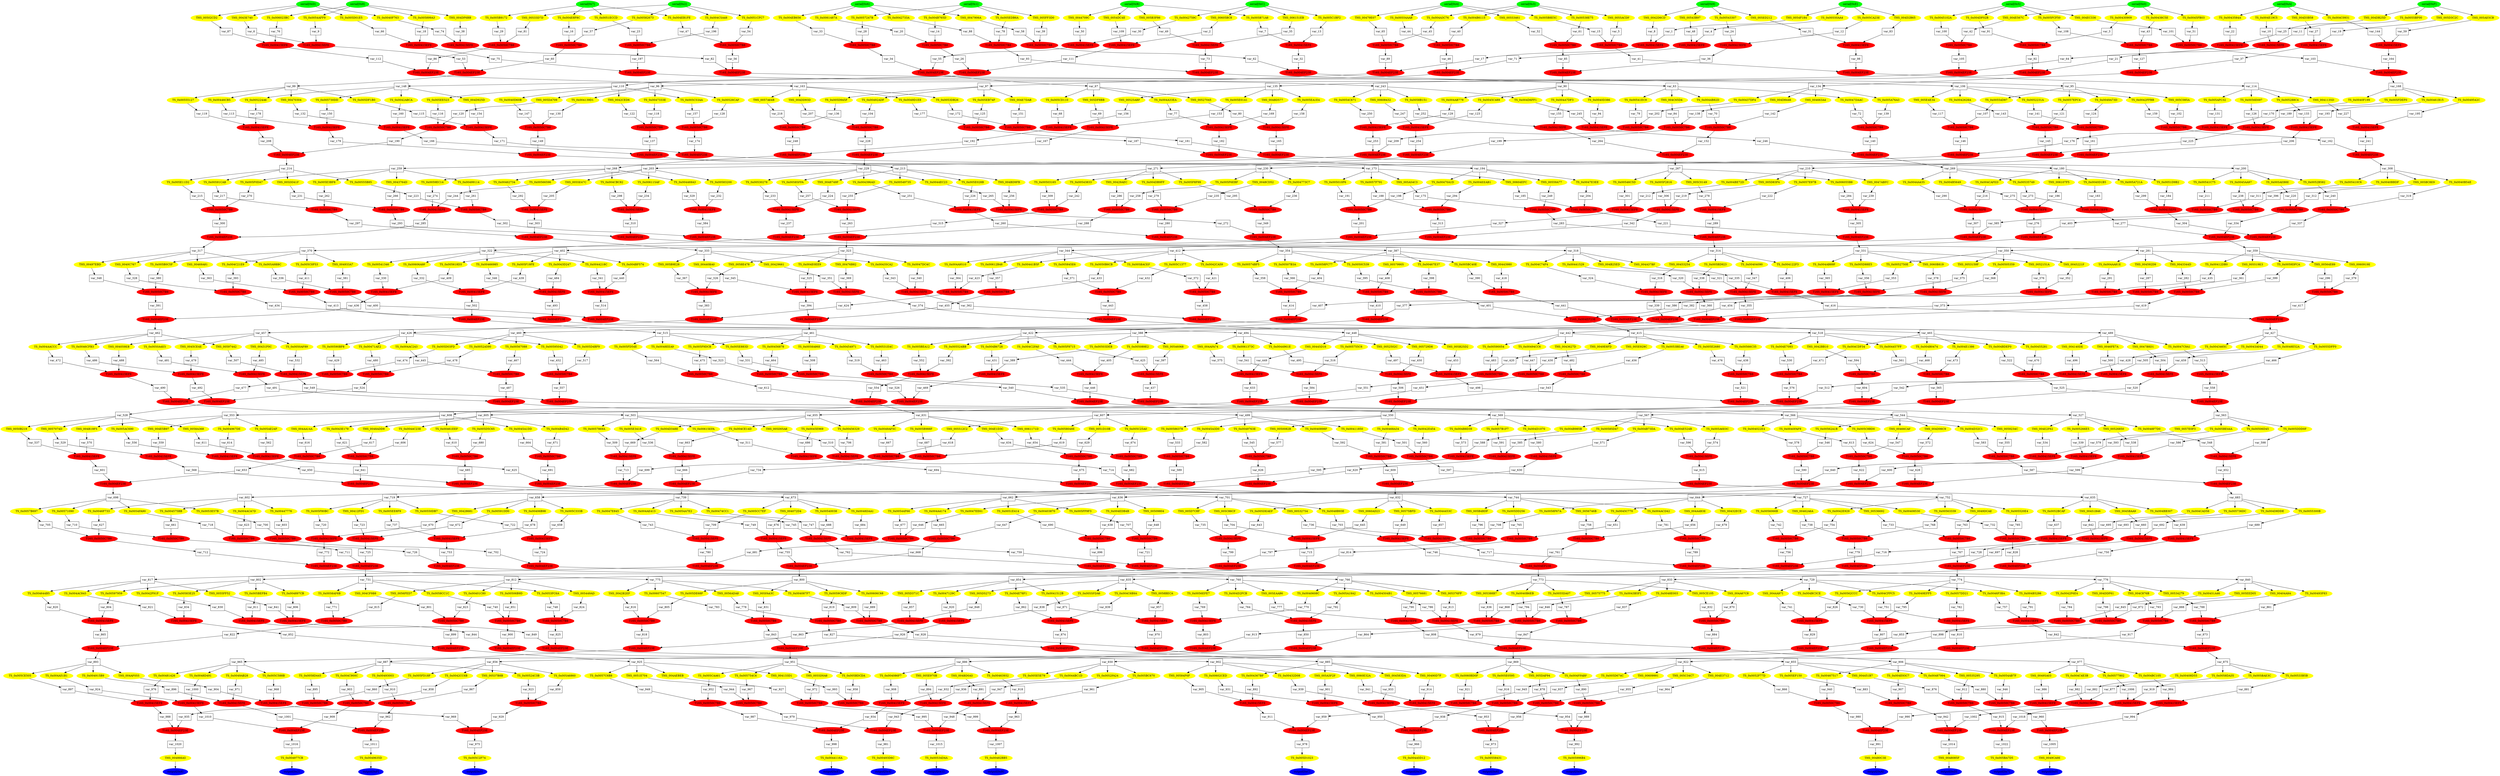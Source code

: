 digraph "decrypt_wb"
{
n1 [label="var_1", shape=box] ;
n2 [label="serial[0xE]", color=green, style=filled] ;
n3 [label="THS_0054F184", color=yellow, style=filled] ;
n2 -> n3 ;
n3 -> n1 ;
n4 [label="var_2", shape=box] ;
n5 [label="serial[0xC]", color=green, style=filled] ;
n6 [label="THS_00605BC8", color=yellow, style=filled] ;
n5 -> n6 ;
n6 -> n4 ;
n7 [label="var_3", shape=box] ;
n8 [label="serial[0x0]", color=green, style=filled] ;
n9 [label="TS_0x00430909", color=yellow, style=filled] ;
n8 -> n9 ;
n9 -> n7 ;
n10 [label="var_4", shape=box] ;
n11 [label="TS_0x00550AA4", color=yellow, style=filled] ;
n2 -> n11 ;
n11 -> n10 ;
n12 [label="var_5", shape=box] ;
n13 [label="serial[0x3]", color=green, style=filled] ;
n14 [label="THS_0055ACDF", color=yellow, style=filled] ;
n13 -> n14 ;
n14 -> n12 ;
n15 [label="var_6", shape=box] ;
n16 [label="serial[0xD]", color=green, style=filled] ;
n17 [label="THS_0043E740", color=yellow, style=filled] ;
n16 -> n17 ;
n17 -> n15 ;
n18 [label="var_7", shape=box] ;
n19 [label="serial[0xB]", color=green, style=filled] ;
n20 [label="TS_0x005B71A8", color=yellow, style=filled] ;
n19 -> n20 ;
n20 -> n18 ;
n21 [label="var_8", shape=box] ;
n22 [label="serial[0x9]", color=green, style=filled] ;
n23 [label="THS_0042D6CD", color=yellow, style=filled] ;
n22 -> n23 ;
n23 -> n21 ;
n24 [label="var_9", shape=box] ;
n25 [label="serial[0x8]", color=green, style=filled] ;
n26 [label="TS_0x0054AFF9", color=yellow, style=filled] ;
n25 -> n26 ;
n26 -> n24 ;
n27 [label="var_10", shape=box] ;
n28 [label="serial[0xA]", color=green, style=filled] ;
n29 [label="TS_0x004E19C5", color=yellow, style=filled] ;
n28 -> n29 ;
n29 -> n27 ;
n30 [label="var_11", shape=box] ;
n31 [label="serial[0xF]", color=green, style=filled] ;
n32 [label="TS_0x0055BF00", color=yellow, style=filled] ;
n31 -> n32 ;
n32 -> n30 ;
n33 [label="var_12", shape=box] ;
n34 [label="TS_0x005CA23E", color=yellow, style=filled] ;
n2 -> n34 ;
n34 -> n33 ;
n35 [label="var_13", shape=box] ;
n36 [label="TS_0x005C1BF2", color=yellow, style=filled] ;
n5 -> n36 ;
n36 -> n35 ;
n37 [label="var_14", shape=box] ;
n38 [label="serial[0x1]", color=green, style=filled] ;
n39 [label="TS_0x004B765D", color=yellow, style=filled] ;
n38 -> n39 ;
n39 -> n37 ;
n40 [label="var_15", shape=box] ;
n41 [label="serial[0x4]", color=green, style=filled] ;
n42 [label="TS_0x005B8E5C", color=yellow, style=filled] ;
n41 -> n42 ;
n42 -> n40 ;
n43 [label="var_16", shape=box] ;
n44 [label="serial[0x7]", color=green, style=filled] ;
n45 [label="TS_0x004E8F8C", color=yellow, style=filled] ;
n44 -> n45 ;
n45 -> n43 ;
n46 [label="var_17", shape=box] ;
n47 [label="T16S_0x00415EFE", color=red, style=filled] ;
n21 -> n47;
n1 -> n47;
n47 -> n46;
n48 [label="var_18", shape=box] ;
n49 [label="TS_0x005899A3", color=yellow, style=filled] ;
n25 -> n49 ;
n49 -> n48 ;
n50 [label="var_19", shape=box] ;
n51 [label="THS_005D3C2C", color=yellow, style=filled] ;
n31 -> n51 ;
n51 -> n50 ;
n52 [label="var_20", shape=box] ;
n53 [label="serial[0x6]", color=green, style=filled] ;
n54 [label="TS_0x0061487A", color=yellow, style=filled] ;
n53 -> n54 ;
n54 -> n52 ;
n55 [label="var_21", shape=box] ;
n56 [label="T16S_0x00415EFE", color=red, style=filled] ;
n27 -> n56;
n30 -> n56;
n56 -> n55;
n57 [label="var_22", shape=box] ;
n58 [label="TS_0x0043584A", color=yellow, style=filled] ;
n28 -> n58 ;
n58 -> n57 ;
n59 [label="var_23", shape=box] ;
n60 [label="TS_0x0051ECCD", color=yellow, style=filled] ;
n44 -> n60 ;
n60 -> n59 ;
n61 [label="var_24", shape=box] ;
n62 [label="TS_0x00543307", color=yellow, style=filled] ;
n22 -> n62 ;
n62 -> n61 ;
n63 [label="var_25", shape=box] ;
n64 [label="THS_004DB25D", color=yellow, style=filled] ;
n31 -> n64 ;
n64 -> n63 ;
n65 [label="var_26", shape=box] ;
n66 [label="T16S_0x0050C7B8", color=red, style=filled] ;
n37 -> n66;
n52 -> n66;
n66 -> n65;
n67 [label="var_27", shape=box] ;
n68 [label="THS_004D3B58", color=yellow, style=filled] ;
n28 -> n68 ;
n68 -> n67 ;
n69 [label="var_28", shape=box] ;
n70 [label="TS_0x0057247B", color=yellow, style=filled] ;
n38 -> n70 ;
n70 -> n69 ;
n71 [label="var_29", shape=box] ;
n72 [label="TS_0x005B9172", color=yellow, style=filled] ;
n44 -> n72 ;
n72 -> n71 ;
n73 [label="var_30", shape=box] ;
n74 [label="TS_0x0042759C", color=yellow, style=filled] ;
n5 -> n74 ;
n74 -> n73 ;
n75 [label="var_31", shape=box] ;
n76 [label="THS_005ED212", color=yellow, style=filled] ;
n22 -> n76 ;
n76 -> n75 ;
n77 [label="var_32", shape=box] ;
n78 [label="T16S_0x00415EFE", color=red, style=filled] ;
n18 -> n78;
n35 -> n78;
n78 -> n77;
n79 [label="var_33", shape=box] ;
n80 [label="TS_0x004EB656", color=yellow, style=filled] ;
n53 -> n80 ;
n80 -> n79 ;
n81 [label="var_34", shape=box] ;
n82 [label="T16S_0x0050C7B8", color=red, style=filled] ;
n69 -> n82;
n79 -> n82;
n82 -> n81;
n83 [label="var_35", shape=box] ;
n84 [label="THS_006151EB", color=yellow, style=filled] ;
n5 -> n84 ;
n84 -> n83 ;
n85 [label="var_36", shape=box] ;
n86 [label="T16S_0x00415EFE", color=red, style=filled] ;
n61 -> n86;
n33 -> n86;
n86 -> n85;
n87 [label="var_37", shape=box] ;
n88 [label="T16S_0x00415EFE", color=red, style=filled] ;
n67 -> n88;
n50 -> n88;
n88 -> n87;
n89 [label="var_38", shape=box] ;
n90 [label="THS_004DF6BB", color=yellow, style=filled] ;
n25 -> n90 ;
n90 -> n89 ;
n91 [label="var_39", shape=box] ;
n92 [label="THS_005FF3D0", color=yellow, style=filled] ;
n38 -> n92 ;
n92 -> n91 ;
n93 [label="var_40", shape=box] ;
n94 [label="TS_0x004B6115", color=yellow, style=filled] ;
n13 -> n94 ;
n94 -> n93 ;
n95 [label="var_41", shape=box] ;
n96 [label="T16S_0x0050C7B8", color=red, style=filled] ;
n12 -> n96;
n40 -> n96;
n96 -> n95;
n97 [label="var_42", shape=box] ;
n98 [label="THS_004E567C", color=yellow, style=filled] ;
n8 -> n98 ;
n98 -> n97 ;
n99 [label="var_43", shape=box] ;
n100 [label="TS_0x00438C5E", color=yellow, style=filled] ;
n8 -> n100 ;
n100 -> n99 ;
n101 [label="var_44", shape=box] ;
n102 [label="TS_0x00554AAB", color=yellow, style=filled] ;
n41 -> n102 ;
n102 -> n101 ;
n103 [label="var_45", shape=box] ;
n104 [label="TS_0x004A3C76", color=yellow, style=filled] ;
n13 -> n104 ;
n104 -> n103 ;
n105 [label="var_46", shape=box] ;
n106 [label="T16S_0x0050C7B8", color=red, style=filled] ;
n93 -> n106;
n101 -> n106;
n106 -> n105;
n107 [label="var_47", shape=box] ;
n108 [label="TS_0x004EB1FE", color=yellow, style=filled] ;
n44 -> n108 ;
n108 -> n107 ;
n109 [label="var_48", shape=box] ;
n110 [label="THS_00543B97", color=yellow, style=filled] ;
n22 -> n110 ;
n110 -> n109 ;
n111 [label="var_49", shape=box] ;
n112 [label="THS_005B3F86", color=yellow, style=filled] ;
n19 -> n112 ;
n112 -> n111 ;
n113 [label="var_50", shape=box] ;
n114 [label="THS_0044709C", color=yellow, style=filled] ;
n19 -> n114 ;
n114 -> n113 ;
n115 [label="var_51", shape=box] ;
n116 [label="TS_0x0045FB03", color=yellow, style=filled] ;
n8 -> n116 ;
n116 -> n115 ;
n117 [label="var_52", shape=box] ;
n118 [label="THS_00553461", color=yellow, style=filled] ;
n41 -> n118 ;
n118 -> n117 ;
n119 [label="var_53", shape=box] ;
n120 [label="T16S_0x00415EFE", color=red, style=filled] ;
n24 -> n120;
n15 -> n120;
n120 -> n119;
n121 [label="var_54", shape=box] ;
n122 [label="serial[0x2]", color=green, style=filled] ;
n123 [label="TS_0x0051CFC7", color=yellow, style=filled] ;
n122 -> n123 ;
n123 -> n121 ;
n124 [label="var_55", shape=box] ;
n125 [label="T16S_0x00415EFE", color=red, style=filled] ;
n113 -> n125;
n73 -> n125;
n125 -> n124;
n126 [label="var_56", shape=box] ;
n127 [label="T16S_0x0050C7B8", color=red, style=filled] ;
n121 -> n127;
n107 -> n127;
n127 -> n126;
n128 [label="var_57", shape=box] ;
n129 [label="TS_0x00582673", color=yellow, style=filled] ;
n122 -> n129 ;
n129 -> n128 ;
n130 [label="var_58", shape=box] ;
n131 [label="THS_0047906A", color=yellow, style=filled] ;
n53 -> n131 ;
n131 -> n130 ;
n132 [label="var_59", shape=box] ;
n133 [label="THS_005AE5CB", color=yellow, style=filled] ;
n31 -> n133 ;
n133 -> n132 ;
n134 [label="var_60", shape=box] ;
n135 [label="T16S_0x0050C7B8", color=red, style=filled] ;
n128 -> n135;
n43 -> n135;
n135 -> n134;
n136 [label="var_61", shape=box] ;
n137 [label="TS_0x00538E75", color=yellow, style=filled] ;
n13 -> n137 ;
n137 -> n136 ;
n138 [label="var_62", shape=box] ;
n139 [label="T16S_0x0050C7B8", color=red, style=filled] ;
n91 -> n139;
n130 -> n139;
n139 -> n138;
n140 [label="var_63", shape=box] ;
n141 [label="T16S_0x004EF23E", color=red, style=filled] ;
n138 -> n141;
n77 -> n141;
n141 -> n140;
n142 [label="var_64", shape=box] ;
n143 [label="T16S_0x00415EFE", color=red, style=filled] ;
n57 -> n143;
n63 -> n143;
n143 -> n142;
n144 [label="var_65", shape=box] ;
n145 [label="THS_00479E07", color=yellow, style=filled] ;
n41 -> n145 ;
n145 -> n144 ;
n146 [label="var_66", shape=box] ;
n147 [label="TS_0x005D01E5", color=yellow, style=filled] ;
n16 -> n147 ;
n147 -> n146 ;
n148 [label="var_67", shape=box] ;
n149 [label="T16S_0x004EF23E", color=red, style=filled] ;
n81 -> n149;
n124 -> n149;
n149 -> n148;
n150 [label="var_68", shape=box] ;
n151 [label="TS_0x005CD110", color=yellow, style=filled] ;
n148 -> n151 ;
n151 -> n150 ;
n152 [label="var_69", shape=box] ;
n153 [label="THS_005DF8BB", color=yellow, style=filled] ;
n148 -> n153 ;
n153 -> n152 ;
n154 [label="var_70", shape=box] ;
n155 [label="TS_0x0044B82D", color=yellow, style=filled] ;
n140 -> n155 ;
n155 -> n154 ;
n156 [label="var_71", shape=box] ;
n157 [label="T16S_0x00415EFE", color=red, style=filled] ;
n109 -> n157;
n10 -> n157;
n157 -> n156;
n158 [label="var_72", shape=box] ;
n159 [label="TS_0x0047DAAC", color=yellow, style=filled] ;
n140 -> n159 ;
n159 -> n158 ;
n160 [label="var_73", shape=box] ;
n161 [label="T16S_0x00415EFE", color=red, style=filled] ;
n111 -> n161;
n83 -> n161;
n161 -> n160;
n162 [label="var_74", shape=box] ;
n163 [label="TS_0x0040F763", color=yellow, style=filled] ;
n16 -> n163 ;
n163 -> n162 ;
n164 [label="var_75", shape=box] ;
n165 [label="T16S_0x00415EFE", color=red, style=filled] ;
n48 -> n165;
n146 -> n165;
n165 -> n164;
n166 [label="var_76", shape=box] ;
n167 [label="TS_0x006023BC", color=yellow, style=filled] ;
n25 -> n167 ;
n167 -> n166 ;
n168 [label="var_77", shape=box] ;
n169 [label="TS_0x004A33EA", color=yellow, style=filled] ;
n148 -> n169 ;
n169 -> n168 ;
n170 [label="var_78", shape=box] ;
n171 [label="TS_0x005EDB6A", color=yellow, style=filled] ;
n38 -> n171 ;
n171 -> n170 ;
n172 [label="var_79", shape=box] ;
n173 [label="TS_0x00541EC9", color=yellow, style=filled] ;
n140 -> n173 ;
n173 -> n172 ;
n174 [label="var_80", shape=box] ;
n175 [label="THS_00527045", color=yellow, style=filled] ;
n148 -> n175 ;
n175 -> n174 ;
n176 [label="var_81", shape=box] ;
n177 [label="THS_00533D7D", color=yellow, style=filled] ;
n122 -> n177 ;
n177 -> n176 ;
n178 [label="var_82", shape=box] ;
n179 [label="T16S_0x00415EFE", color=red, style=filled] ;
n89 -> n179;
n162 -> n179;
n179 -> n178;
n180 [label="var_83", shape=box] ;
n181 [label="THS_004D2B65", color=yellow, style=filled] ;
n2 -> n181 ;
n181 -> n180 ;
n182 [label="var_84", shape=box] ;
n183 [label="THS_004C65D4", color=yellow, style=filled] ;
n140 -> n183 ;
n183 -> n182 ;
n184 [label="var_85", shape=box] ;
n185 [label="T16S_0x0050C7B8", color=red, style=filled] ;
n136 -> n185;
n117 -> n185;
n185 -> n184;
n186 [label="var_86", shape=box] ;
n187 [label="T16S_0x0050C7B8", color=red, style=filled] ;
n176 -> n187;
n71 -> n187;
n187 -> n186;
n188 [label="var_87", shape=box] ;
n189 [label="THS_00502CD2", color=yellow, style=filled] ;
n16 -> n189 ;
n189 -> n188 ;
n190 [label="var_88", shape=box] ;
n191 [label="TS_0x0042733A", color=yellow, style=filled] ;
n53 -> n191 ;
n191 -> n190 ;
n192 [label="var_89", shape=box] ;
n193 [label="T16S_0x0050C7B8", color=red, style=filled] ;
n103 -> n193;
n144 -> n193;
n193 -> n192;
n194 [label="var_90", shape=box] ;
n195 [label="T16S_0x004EF23E", color=red, style=filled] ;
n184 -> n195;
n85 -> n195;
n195 -> n194;
n196 [label="var_91", shape=box] ;
n197 [label="serial[0x5]", color=green, style=filled] ;
n198 [label="TS_0x004DF02B", color=yellow, style=filled] ;
n197 -> n198 ;
n198 -> n196 ;
n199 [label="var_92", shape=box] ;
n200 [label="T16S_0x0050C7B8", color=red, style=filled] ;
n7 -> n200;
n196 -> n200;
n200 -> n199;
n201 [label="var_93", shape=box] ;
n202 [label="T16S_0x0050C7B8", color=red, style=filled] ;
n170 -> n202;
n190 -> n202;
n202 -> n201;
n203 [label="var_94", shape=box] ;
n204 [label="TS_0x0040D386", color=yellow, style=filled] ;
n194 -> n204 ;
n204 -> n203 ;
n205 [label="var_95", shape=box] ;
n206 [label="T16S_0x004EF23E", color=red, style=filled] ;
n201 -> n206;
n160 -> n206;
n206 -> n205;
n207 [label="var_96", shape=box] ;
n208 [label="T16S_0x004EF23E", color=red, style=filled] ;
n199 -> n208;
n55 -> n208;
n208 -> n207;
n209 [label="var_97", shape=box] ;
n210 [label="T16S_0x004EF23E", color=red, style=filled] ;
n192 -> n210;
n46 -> n210;
n210 -> n209;
n211 [label="var_98", shape=box] ;
n212 [label="T16S_0x00415EFE", color=red, style=filled] ;
n75 -> n212;
n180 -> n212;
n212 -> n211;
n213 [label="var_99", shape=box] ;
n214 [label="T16S_0x004EF23E", color=red, style=filled] ;
n134 -> n214;
n119 -> n214;
n214 -> n213;
n215 [label="var_100", shape=box] ;
n216 [label="TS_0x0045102A", color=yellow, style=filled] ;
n197 -> n216 ;
n216 -> n215 ;
n217 [label="var_101", shape=box] ;
n218 [label="THS_004EC336", color=yellow, style=filled] ;
n197 -> n218 ;
n218 -> n217 ;
n219 [label="var_102", shape=box] ;
n220 [label="THS_005C085A", color=yellow, style=filled] ;
n205 -> n220 ;
n220 -> n219 ;
n221 [label="var_103", shape=box] ;
n222 [label="T16S_0x0050C7B8", color=red, style=filled] ;
n115 -> n222;
n217 -> n222;
n222 -> n221;
n223 [label="var_104", shape=box] ;
n224 [label="TS_0x00492ADF", color=yellow, style=filled] ;
n209 -> n224 ;
n224 -> n223 ;
n225 [label="var_105", shape=box] ;
n226 [label="T16S_0x0050C7B8", color=red, style=filled] ;
n97 -> n226;
n215 -> n226;
n226 -> n225;
n227 [label="var_106", shape=box] ;
n228 [label="T16S_0x004EF23E", color=red, style=filled] ;
n126 -> n228;
n178 -> n228;
n228 -> n227;
n229 [label="var_107", shape=box] ;
n230 [label="TS_0x00554D97", color=yellow, style=filled] ;
n205 -> n230 ;
n230 -> n229 ;
n231 [label="var_108", shape=box] ;
n232 [label="TS_0x005FCF50", color=yellow, style=filled] ;
n197 -> n232 ;
n232 -> n231 ;
n233 [label="var_109", shape=box] ;
n234 [label="THS_0054DC4E", color=yellow, style=filled] ;
n19 -> n234 ;
n234 -> n233 ;
n235 [label="var_110", shape=box] ;
n236 [label="T16S_0x004EF23E", color=red, style=filled] ;
n105 -> n236;
n156 -> n236;
n236 -> n235;
n237 [label="var_111", shape=box] ;
n238 [label="T16S_0x00415EFE", color=red, style=filled] ;
n233 -> n238;
n4 -> n238;
n238 -> n237;
n239 [label="var_112", shape=box] ;
n240 [label="T16S_0x00415EFE", color=red, style=filled] ;
n166 -> n240;
n188 -> n240;
n240 -> n239;
n241 [label="var_113", shape=box] ;
n242 [label="TS_0x00446CB5", color=yellow, style=filled] ;
n213 -> n242 ;
n242 -> n241 ;
n243 [label="var_114", shape=box] ;
n244 [label="T16S_0x004EF23E", color=red, style=filled] ;
n95 -> n244;
n211 -> n244;
n244 -> n243;
n245 [label="var_115", shape=box] ;
n246 [label="TS_0x005DF1B0", color=yellow, style=filled] ;
n213 -> n246 ;
n246 -> n245 ;
n247 [label="var_116", shape=box] ;
n248 [label="TS_0x005EE523", color=yellow, style=filled] ;
n235 -> n248 ;
n248 -> n247 ;
n249 [label="var_117", shape=box] ;
n250 [label="THS_005E4E34", color=yellow, style=filled] ;
n227 -> n250 ;
n250 -> n249 ;
n251 [label="var_118", shape=box] ;
n252 [label="TS_0x0047333E", color=yellow, style=filled] ;
n207 -> n252 ;
n252 -> n251 ;
n253 [label="var_119", shape=box] ;
n254 [label="TS_0x00555127", color=yellow, style=filled] ;
n213 -> n254 ;
n254 -> n253 ;
n255 [label="var_120", shape=box] ;
n256 [label="THS_005DA709", color=yellow, style=filled] ;
n207 -> n256 ;
n256 -> n255 ;
n257 [label="var_121", shape=box] ;
n258 [label="TS_0x0057EFC4", color=yellow, style=filled] ;
n205 -> n258 ;
n258 -> n257 ;
n259 [label="var_122", shape=box] ;
n260 [label="THS_0042CED6", color=yellow, style=filled] ;
n235 -> n260 ;
n260 -> n259 ;
n261 [label="var_123", shape=box] ;
n262 [label="TS_0x0045C489", color=yellow, style=filled] ;
n194 -> n262 ;
n262 -> n261 ;
n263 [label="var_124", shape=box] ;
n264 [label="TS_0x0049A73D", color=yellow, style=filled] ;
n205 -> n264 ;
n264 -> n263 ;
n265 [label="var_125", shape=box] ;
n266 [label="TS_0x005EB74F", color=yellow, style=filled] ;
n209 -> n266 ;
n266 -> n265 ;
n267 [label="var_126", shape=box] ;
n268 [label="TS_0x0056E697", color=yellow, style=filled] ;
n243 -> n268 ;
n268 -> n267 ;
n269 [label="var_127", shape=box] ;
n270 [label="T16S_0x0050C7B8", color=red, style=filled] ;
n99 -> n270;
n231 -> n270;
n270 -> n269;
n271 [label="var_128", shape=box] ;
n272 [label="TS_0x00526CAF", color=yellow, style=filled] ;
n207 -> n272 ;
n272 -> n271 ;
n273 [label="var_129", shape=box] ;
n274 [label="TS_0x004AB779", color=yellow, style=filled] ;
n194 -> n274 ;
n274 -> n273 ;
n275 [label="var_130", shape=box] ;
n276 [label="TS_0x004139D1", color=yellow, style=filled] ;
n207 -> n276 ;
n276 -> n275 ;
n277 [label="var_131", shape=box] ;
n278 [label="TS_0x005AFC32", color=yellow, style=filled] ;
n243 -> n278 ;
n278 -> n277 ;
n279 [label="var_132", shape=box] ;
n280 [label="THS_00470304", color=yellow, style=filled] ;
n213 -> n280 ;
n280 -> n279 ;
n281 [label="var_133", shape=box] ;
n282 [label="TS_0x005288C4", color=yellow, style=filled] ;
n243 -> n282 ;
n282 -> n281 ;
n283 [label="var_134", shape=box] ;
n284 [label="T16S_0x004EF23E", color=red, style=filled] ;
n269 -> n284;
n87 -> n284;
n284 -> n283;
n285 [label="var_135", shape=box] ;
n286 [label="T16S_0x004EF23E", color=red, style=filled] ;
n225 -> n286;
n142 -> n286;
n286 -> n285;
n287 [label="var_136", shape=box] ;
n288 [label="TS_0x005D945F", color=yellow, style=filled] ;
n209 -> n288 ;
n288 -> n287 ;
n289 [label="var_137", shape=box] ;
n290 [label="T16S_0x0050C7B8", color=red, style=filled] ;
n259 -> n290;
n251 -> n290;
n290 -> n289;
n291 [label="var_138", shape=box] ;
n292 [label="THS_004D8446", color=yellow, style=filled] ;
n283 -> n292 ;
n292 -> n291 ;
n293 [label="var_139", shape=box] ;
n294 [label="TS_0x005A76A3", color=yellow, style=filled] ;
n283 -> n294 ;
n294 -> n293 ;
n295 [label="var_140", shape=box] ;
n296 [label="T16S_0x0050C7B8", color=red, style=filled] ;
n293 -> n296;
n158 -> n296;
n296 -> n295;
n297 [label="var_141", shape=box] ;
n298 [label="TS_0x0052231A", color=yellow, style=filled] ;
n227 -> n298 ;
n298 -> n297 ;
n299 [label="var_142", shape=box] ;
n300 [label="THS_004663A4", color=yellow, style=filled] ;
n283 -> n300 ;
n300 -> n299 ;
n301 [label="var_143", shape=box] ;
n302 [label="TS_0x0042628A", color=yellow, style=filled] ;
n227 -> n302 ;
n302 -> n301 ;
n303 [label="var_144", shape=box] ;
n304 [label="TS_0x004C0931", color=yellow, style=filled] ;
n28 -> n304 ;
n304 -> n303 ;
n305 [label="var_145", shape=box] ;
n306 [label="T16S_0x0050C7B8", color=red, style=filled] ;
n257 -> n306;
n301 -> n306;
n306 -> n305;
n307 [label="var_146", shape=box] ;
n308 [label="T16S_0x0050C7B8", color=red, style=filled] ;
n229 -> n308;
n249 -> n308;
n308 -> n307;
n309 [label="var_147", shape=box] ;
n310 [label="TS_0x0040D60B", color=yellow, style=filled] ;
n235 -> n310 ;
n310 -> n309 ;
n311 [label="var_148", shape=box] ;
n312 [label="T16S_0x004EF23E", color=red, style=filled] ;
n65 -> n312;
n237 -> n312;
n312 -> n311;
n313 [label="var_149", shape=box] ;
n314 [label="T16S_0x0050C7B8", color=red, style=filled] ;
n309 -> n314;
n275 -> n314;
n314 -> n313;
n315 [label="var_150", shape=box] ;
n316 [label="TS_0x005730DD", color=yellow, style=filled] ;
n311 -> n316 ;
n316 -> n315 ;
n317 [label="var_151", shape=box] ;
n318 [label="THS_004E7DAB", color=yellow, style=filled] ;
n209 -> n318 ;
n318 -> n317 ;
n319 [label="var_152", shape=box] ;
n320 [label="T16S_0x0050C7B8", color=red, style=filled] ;
n299 -> n320;
n154 -> n320;
n320 -> n319;
n321 [label="var_153", shape=box] ;
n322 [label="TS_0x005E0141", color=yellow, style=filled] ;
n285 -> n322 ;
n322 -> n321 ;
n323 [label="var_154", shape=box] ;
n324 [label="THS_004D925D", color=yellow, style=filled] ;
n311 -> n324 ;
n324 -> n323 ;
n325 [label="var_155", shape=box] ;
n326 [label="TS_0x004A7DF3", color=yellow, style=filled] ;
n194 -> n326 ;
n326 -> n325 ;
n327 [label="var_156", shape=box] ;
n328 [label="THS_00525ABF", color=yellow, style=filled] ;
n285 -> n328 ;
n328 -> n327 ;
n329 [label="var_157", shape=box] ;
n330 [label="TS_0x005C53AA", color=yellow, style=filled] ;
n235 -> n330 ;
n330 -> n329 ;
n331 [label="var_158", shape=box] ;
n332 [label="TS_0x005EA1E4", color=yellow, style=filled] ;
n285 -> n332 ;
n332 -> n331 ;
n333 [label="var_159", shape=box] ;
n334 [label="TS_0x0042FFBB", color=yellow, style=filled] ;
n227 -> n334 ;
n334 -> n333 ;
n335 [label="var_160", shape=box] ;
n336 [label="TS_0x0042ABCA", color=yellow, style=filled] ;
n311 -> n336 ;
n336 -> n335 ;
n337 [label="var_161", shape=box] ;
n338 [label="T16S_0x0050C7B8", color=red, style=filled] ;
n263 -> n338;
n297 -> n338;
n338 -> n337;
n339 [label="var_162", shape=box] ;
n340 [label="T16S_0x0050C7B8", color=red, style=filled] ;
n219 -> n340;
n333 -> n340;
n340 -> n339;
n341 [label="var_163", shape=box] ;
n342 [label="T16S_0x004EF23E", color=red, style=filled] ;
n186 -> n342;
n239 -> n342;
n342 -> n341;
n343 [label="var_164", shape=box] ;
n344 [label="T16S_0x00415EFE", color=red, style=filled] ;
n303 -> n344;
n132 -> n344;
n344 -> n343;
n345 [label="var_165", shape=box] ;
n346 [label="T16S_0x00415EFE", color=red, style=filled] ;
n331 -> n346;
n174 -> n346;
n346 -> n345;
n347 [label="var_166", shape=box] ;
n348 [label="T16S_0x00415EFE", color=red, style=filled] ;
n335 -> n348;
n279 -> n348;
n348 -> n347;
n349 [label="var_167", shape=box] ;
n350 [label="T16S_0x00415EFE", color=red, style=filled] ;
n321 -> n350;
n152 -> n350;
n350 -> n349;
n351 [label="var_168", shape=box] ;
n352 [label="T16S_0x004EF23E", color=red, style=filled] ;
n221 -> n352;
n343 -> n352;
n352 -> n351;
n353 [label="var_169", shape=box] ;
n354 [label="THS_004BD577", color=yellow, style=filled] ;
n285 -> n354 ;
n354 -> n353 ;
n355 [label="var_170", shape=box] ;
n356 [label="TS_0x0040F199", color=yellow, style=filled] ;
n351 -> n356 ;
n356 -> n355 ;
n357 [label="var_171", shape=box] ;
n358 [label="T16S_0x00415EFE", color=red, style=filled] ;
n323 -> n358;
n245 -> n358;
n358 -> n357;
n359 [label="var_172", shape=box] ;
n360 [label="TS_0x0053DB26", color=yellow, style=filled] ;
n341 -> n360 ;
n360 -> n359 ;
n361 [label="var_173", shape=box] ;
n362 [label="T16S_0x004EF23E", color=red, style=filled] ;
n289 -> n362;
n347 -> n362;
n362 -> n361;
n363 [label="var_174", shape=box] ;
n364 [label="T16S_0x0050C7B8", color=red, style=filled] ;
n329 -> n364;
n271 -> n364;
n364 -> n363;
n365 [label="var_175", shape=box] ;
n366 [label="THS_005A54C3", color=yellow, style=filled] ;
n361 -> n366 ;
n366 -> n365 ;
n367 [label="var_176", shape=box] ;
n368 [label="T16S_0x00415EFE", color=red, style=filled] ;
n277 -> n368;
n355 -> n368;
n368 -> n367;
n369 [label="var_177", shape=box] ;
n370 [label="TS_0x0049D1EE", color=yellow, style=filled] ;
n341 -> n370 ;
n370 -> n369 ;
n371 [label="var_178", shape=box] ;
n372 [label="TS_0x005224A6", color=yellow, style=filled] ;
n311 -> n372 ;
n372 -> n371 ;
n373 [label="var_179", shape=box] ;
n374 [label="T16S_0x00415EFE", color=red, style=filled] ;
n315 -> n374;
n241 -> n374;
n374 -> n373;
n375 [label="var_180", shape=box] ;
n376 [label="T16S_0x004EF23E", color=red, style=filled] ;
n363 -> n376;
n357 -> n376;
n376 -> n375;
n377 [label="var_181", shape=box] ;
n378 [label="T16S_0x0050C7B8", color=red, style=filled] ;
n359 -> n378;
n317 -> n378;
n378 -> n377;
n379 [label="var_182", shape=box] ;
n380 [label="T16S_0x00415EFE", color=red, style=filled] ;
n353 -> n380;
n168 -> n380;
n380 -> n379;
n381 [label="var_183", shape=box] ;
n382 [label="TS_0x0040D1B5", color=yellow, style=filled] ;
n375 -> n382 ;
n382 -> n381 ;
n383 [label="var_184", shape=box] ;
n384 [label="TS_0x0051D9B2", color=yellow, style=filled] ;
n375 -> n384 ;
n384 -> n383 ;
n385 [label="var_185", shape=box] ;
n386 [label="THS_00604EFC", color=yellow, style=filled] ;
n361 -> n386 ;
n386 -> n385 ;
n387 [label="var_186", shape=box] ;
n388 [label="THS_006107F5", color=yellow, style=filled] ;
n375 -> n388 ;
n388 -> n387 ;
n389 [label="var_187", shape=box] ;
n390 [label="T16S_0x0050C7B8", color=red, style=filled] ;
n369 -> n390;
n265 -> n390;
n390 -> n389;
n391 [label="var_188", shape=box] ;
n392 [label="TS_0x0057F791", color=yellow, style=filled] ;
n361 -> n392 ;
n392 -> n391 ;
n393 [label="var_189", shape=box] ;
n394 [label="TS_0x005FDEF0", color=yellow, style=filled] ;
n351 -> n394 ;
n394 -> n393 ;
n395 [label="var_190", shape=box] ;
n396 [label="T16S_0x0050C7B8", color=red, style=filled] ;
n247 -> n396;
n255 -> n396;
n396 -> n395;
n397 [label="var_191", shape=box] ;
n398 [label="TS_0x005010F6", color=yellow, style=filled] ;
n361 -> n398 ;
n398 -> n397 ;
n399 [label="var_192", shape=box] ;
n400 [label="T16S_0x00415EFE", color=red, style=filled] ;
n327 -> n400;
n150 -> n400;
n400 -> n399;
n401 [label="var_193", shape=box] ;
n402 [label="TS_0x00461B15", color=yellow, style=filled] ;
n351 -> n402 ;
n402 -> n401 ;
n403 [label="var_194", shape=box] ;
n404 [label="T16S_0x004EF23E", color=red, style=filled] ;
n389 -> n404;
n379 -> n404;
n404 -> n403;
n405 [label="var_195", shape=box] ;
n406 [label="TS_0x0049542C", color=yellow, style=filled] ;
n351 -> n406 ;
n406 -> n405 ;
n407 [label="var_196", shape=box] ;
n408 [label="TS_0x004C5A48", color=yellow, style=filled] ;
n122 -> n408 ;
n408 -> n407 ;
n409 [label="var_197", shape=box] ;
n410 [label="T16S_0x0050C7B8", color=red, style=filled] ;
n407 -> n410;
n59 -> n410;
n410 -> n409;
n411 [label="var_198", shape=box] ;
n412 [label="TS_0x00470A1D", color=yellow, style=filled] ;
n403 -> n412 ;
n412 -> n411 ;
n413 [label="var_199", shape=box] ;
n414 [label="T16S_0x0050C7B8", color=red, style=filled] ;
n291 -> n414;
n182 -> n414;
n414 -> n413;
n415 [label="var_200", shape=box] ;
n416 [label="T16S_0x004EF23E", color=red, style=filled] ;
n377 -> n416;
n345 -> n416;
n416 -> n415;
n417 [label="var_201", shape=box] ;
n418 [label="T16S_0x0050C7B8", color=red, style=filled] ;
n411 -> n418;
n397 -> n418;
n418 -> n417;
n419 [label="var_202", shape=box] ;
n420 [label="TS_0x00437DF4", color=yellow, style=filled] ;
n283 -> n420 ;
n420 -> n419 ;
n421 [label="var_203", shape=box] ;
n422 [label="T16S_0x004EF23E", color=red, style=filled] ;
n307 -> n422;
n367 -> n422;
n422 -> n421;
n423 [label="var_204", shape=box] ;
n424 [label="TS_0x0047E3EE", color=yellow, style=filled] ;
n403 -> n424 ;
n424 -> n423 ;
n425 [label="var_205", shape=box] ;
n426 [label="THS_0055E47C", color=yellow, style=filled] ;
n421 -> n426 ;
n426 -> n425 ;
n427 [label="var_206", shape=box] ;
n428 [label="T16S_0x00415EFE", color=red, style=filled] ;
n281 -> n428;
n401 -> n428;
n428 -> n427;
n429 [label="var_207", shape=box] ;
n430 [label="THS_004DD93D", color=yellow, style=filled] ;
n341 -> n430 ;
n430 -> n429 ;
n431 [label="var_208", shape=box] ;
n432 [label="T16S_0x00415EFE", color=red, style=filled] ;
n371 -> n432;
n253 -> n432;
n432 -> n431;
n433 [label="var_209", shape=box] ;
n434 [label="T16S_0x0050C7B8", color=red, style=filled] ;
n419 -> n434;
n172 -> n434;
n434 -> n433;
n435 [label="var_210", shape=box] ;
n436 [label="T16S_0x004EF23E", color=red, style=filled] ;
n337 -> n436;
n427 -> n436;
n436 -> n435;
n437 [label="var_211", shape=box] ;
n438 [label="TS_0x00541C75", color=yellow, style=filled] ;
n415 -> n438 ;
n438 -> n437 ;
n439 [label="var_212", shape=box] ;
n440 [label="TS_0x004BE72D", color=yellow, style=filled] ;
n435 -> n440 ;
n440 -> n439 ;
n441 [label="var_213", shape=box] ;
n442 [label="T16S_0x004EF23E", color=red, style=filled] ;
n313 -> n442;
n373 -> n442;
n442 -> n441;
n443 [label="var_214", shape=box] ;
n444 [label="T16S_0x004EF23E", color=red, style=filled] ;
n395 -> n444;
n431 -> n444;
n444 -> n443;
n445 [label="var_215", shape=box] ;
n446 [label="TS_0x005E11D2", color=yellow, style=filled] ;
n443 -> n446 ;
n446 -> n445 ;
n447 [label="var_216", shape=box] ;
n448 [label="TS_0x004CAFED", color=yellow, style=filled] ;
n375 -> n448 ;
n448 -> n447 ;
n449 [label="var_217", shape=box] ;
n450 [label="TS_0x00591CAB", color=yellow, style=filled] ;
n443 -> n450 ;
n450 -> n449 ;
n451 [label="var_218", shape=box] ;
n452 [label="THS_0057A64B", color=yellow, style=filled] ;
n341 -> n452 ;
n452 -> n451 ;
n453 [label="var_219", shape=box] ;
n454 [label="THS_005D83F4", color=yellow, style=filled] ;
n435 -> n454 ;
n454 -> n453 ;
n455 [label="var_220", shape=box] ;
n456 [label="TS_0x005AEB8E", color=yellow, style=filled] ;
n415 -> n456 ;
n456 -> n455 ;
n457 [label="var_221", shape=box] ;
n458 [label="T16S_0x0050C7B8", color=red, style=filled] ;
n423 -> n458;
n385 -> n458;
n458 -> n457;
n459 [label="var_222", shape=box] ;
n460 [label="TS_0x0057E97B", color=yellow, style=filled] ;
n435 -> n460 ;
n460 -> n459 ;
n461 [label="var_223", shape=box] ;
n462 [label="TS_0x00555B85", color=yellow, style=filled] ;
n443 -> n462 ;
n462 -> n461 ;
n463 [label="var_224", shape=box] ;
n464 [label="THS_0048749F", color=yellow, style=filled] ;
n441 -> n464 ;
n464 -> n463 ;
n465 [label="var_225", shape=box] ;
n466 [label="T16S_0x00415EFE", color=red, style=filled] ;
n267 -> n466;
n393 -> n466;
n466 -> n465;
n467 [label="var_226", shape=box] ;
n468 [label="TS_0x005E028B", color=yellow, style=filled] ;
n441 -> n468 ;
n468 -> n467 ;
n469 [label="var_227", shape=box] ;
n470 [label="THS_0041135D", color=yellow, style=filled] ;
n243 -> n470 ;
n470 -> n469 ;
n471 [label="var_228", shape=box] ;
n472 [label="T16S_0x0050C7B8", color=red, style=filled] ;
n429 -> n472;
n223 -> n472;
n472 -> n471;
n473 [label="var_229", shape=box] ;
n474 [label="T16S_0x004EF23E", color=red, style=filled] ;
n471 -> n474;
n349 -> n474;
n474 -> n473;
n475 [label="var_230", shape=box] ;
n476 [label="T16S_0x004EF23E", color=red, style=filled] ;
n305 -> n476;
n465 -> n476;
n476 -> n475;
n477 [label="var_231", shape=box] ;
n478 [label="THS_005DD41F", color=yellow, style=filled] ;
n443 -> n478 ;
n478 -> n477 ;
n479 [label="var_232", shape=box] ;
n480 [label="TS_0x00583200", color=yellow, style=filled] ;
n421 -> n480 ;
n480 -> n479 ;
n481 [label="var_233", shape=box] ;
n482 [label="TS_0x00530278", color=yellow, style=filled] ;
n473 -> n482 ;
n482 -> n481 ;
n483 [label="var_234", shape=box] ;
n484 [label="TS_0x006115AF", color=yellow, style=filled] ;
n421 -> n484 ;
n484 -> n483 ;
n485 [label="var_235", shape=box] ;
n486 [label="THS_0048CD52", color=yellow, style=filled] ;
n475 -> n486 ;
n486 -> n485 ;
n487 [label="var_236", shape=box] ;
n488 [label="TS_0x004773C7", color=yellow, style=filled] ;
n475 -> n488 ;
n488 -> n487 ;
n489 [label="var_237", shape=box] ;
n490 [label="T16S_0x00415EFE", color=red, style=filled] ;
n481 -> n490;
n463 -> n490;
n490 -> n489;
n491 [label="var_238", shape=box] ;
n492 [label="TS_0x0045AA97", color=yellow, style=filled] ;
n415 -> n492 ;
n492 -> n491 ;
n493 [label="var_239", shape=box] ;
n494 [label="THS_0047ABFC", color=yellow, style=filled] ;
n435 -> n494 ;
n494 -> n493 ;
n495 [label="var_240", shape=box] ;
n496 [label="TS_0x0052B582", color=yellow, style=filled] ;
n415 -> n496 ;
n496 -> n495 ;
n497 [label="var_241", shape=box] ;
n498 [label="T16S_0x00415EFE", color=red, style=filled] ;
n469 -> n498;
n405 -> n498;
n498 -> n497;
n499 [label="var_242", shape=box] ;
n500 [label="TS_0x00543833", color=yellow, style=filled] ;
n475 -> n500 ;
n500 -> n499 ;
n501 [label="var_243", shape=box] ;
n502 [label="T16S_0x004EF23E", color=red, style=filled] ;
n409 -> n502;
n164 -> n502;
n502 -> n501;
n503 [label="var_244", shape=box] ;
n504 [label="TS_0x00566596", color=yellow, style=filled] ;
n421 -> n504 ;
n504 -> n503 ;
n505 [label="var_245", shape=box] ;
n506 [label="TS_0x004D6FF1", color=yellow, style=filled] ;
n501 -> n506 ;
n506 -> n505 ;
n507 [label="var_246", shape=box] ;
n508 [label="T16S_0x00415EFE", color=red, style=filled] ;
n505 -> n508;
n203 -> n508;
n508 -> n507;
n509 [label="var_247", shape=box] ;
n510 [label="THS_00608432", color=yellow, style=filled] ;
n501 -> n510 ;
n510 -> n509 ;
n511 [label="var_248", shape=box] ;
n512 [label="T16S_0x0050C7B8", color=red, style=filled] ;
n451 -> n512;
n287 -> n512;
n512 -> n511;
n513 [label="var_249", shape=box] ;
n514 [label="THS_00559A77", color=yellow, style=filled] ;
n403 -> n514 ;
n514 -> n513 ;
n515 [label="var_250", shape=box] ;
n516 [label="TS_0x0054C671", color=yellow, style=filled] ;
n501 -> n516 ;
n516 -> n515 ;
n517 [label="var_251", shape=box] ;
n518 [label="TS_0x004396AD", color=yellow, style=filled] ;
n473 -> n518 ;
n518 -> n517 ;
n519 [label="var_252", shape=box] ;
n520 [label="TS_0x0058B151", color=yellow, style=filled] ;
n501 -> n520 ;
n520 -> n519 ;
n521 [label="var_253", shape=box] ;
n522 [label="T16S_0x00415EFE", color=red, style=filled] ;
n515 -> n522;
n273 -> n522;
n522 -> n521;
n523 [label="var_254", shape=box] ;
n524 [label="T16S_0x00415EFE", color=red, style=filled] ;
n509 -> n524;
n261 -> n524;
n524 -> n523;
n525 [label="var_255", shape=box] ;
n526 [label="TS_0x00549735", color=yellow, style=filled] ;
n441 -> n526 ;
n526 -> n525 ;
n527 [label="var_256", shape=box] ;
n528 [label="THS_004BD9FB", color=yellow, style=filled] ;
n441 -> n528 ;
n528 -> n527 ;
n529 [label="var_257", shape=box] ;
n530 [label="TS_0x00585FFA", color=yellow, style=filled] ;
n473 -> n530 ;
n530 -> n529 ;
n531 [label="var_258", shape=box] ;
n532 [label="TS_0x005F6EBF", color=yellow, style=filled] ;
n475 -> n532 ;
n532 -> n531 ;
n533 [label="var_259", shape=box] ;
n534 [label="T16S_0x004EF23E", color=red, style=filled] ;
n433 -> n534;
n521 -> n534;
n534 -> n533;
n535 [label="var_260", shape=box] ;
n536 [label="T16S_0x00415EFE", color=red, style=filled] ;
n517 -> n536;
n467 -> n536;
n536 -> n535;
n537 [label="var_261", shape=box] ;
n538 [label="TS_0x00499114", color=yellow, style=filled] ;
n533 -> n538 ;
n538 -> n537 ;
n539 [label="var_262", shape=box] ;
n540 [label="TS_0x005E3BF8", color=yellow, style=filled] ;
n533 -> n540 ;
n540 -> n539 ;
n541 [label="var_263", shape=box] ;
n542 [label="T16S_0x00415EFE", color=red, style=filled] ;
n529 -> n542;
n525 -> n542;
n542 -> n541;
n543 [label="var_264", shape=box] ;
n544 [label="T16S_0x00415EFE", color=red, style=filled] ;
n519 -> n544;
n325 -> n544;
n544 -> n543;
n545 [label="var_265", shape=box] ;
n546 [label="TS_0x0044EC23", color=yellow, style=filled] ;
n473 -> n546 ;
n546 -> n545 ;
n547 [label="var_266", shape=box] ;
n548 [label="THS_0043764D", color=yellow, style=filled] ;
n533 -> n548 ;
n548 -> n547 ;
n549 [label="var_267", shape=box] ;
n550 [label="T16S_0x004EF23E", color=red, style=filled] ;
n319 -> n550;
n543 -> n550;
n550 -> n549;
n551 [label="var_268", shape=box] ;
n552 [label="T16S_0x004EF23E", color=red, style=filled] ;
n511 -> n552;
n399 -> n552;
n552 -> n551;
n553 [label="var_269", shape=box] ;
n554 [label="T16S_0x004EF23E", color=red, style=filled] ;
n295 -> n554;
n507 -> n554;
n554 -> n553;
n555 [label="var_270", shape=box] ;
n556 [label="TS_0x005F0DA7", color=yellow, style=filled] ;
n533 -> n556 ;
n556 -> n555 ;
n557 [label="var_271", shape=box] ;
n558 [label="T16S_0x004EF23E", color=red, style=filled] ;
n413 -> n558;
n523 -> n558;
n558 -> n557;
n559 [label="var_272", shape=box] ;
n560 [label="T16S_0x00415EFE", color=red, style=filled] ;
n545 -> n560;
n527 -> n560;
n560 -> n559;
n561 [label="var_273", shape=box] ;
n562 [label="TS_0x00535749", color=yellow, style=filled] ;
n553 -> n562 ;
n562 -> n561 ;
n563 [label="var_274", shape=box] ;
n564 [label="TS_0x0059EC14", color=yellow, style=filled] ;
n551 -> n564 ;
n564 -> n563 ;
n565 [label="var_275", shape=box] ;
n566 [label="TS_0x004B5649", color=yellow, style=filled] ;
n553 -> n566 ;
n566 -> n565 ;
n567 [label="var_276", shape=box] ;
n568 [label="T16S_0x00415EFE", color=red, style=filled] ;
n387 -> n568;
n565 -> n568;
n568 -> n567;
n569 [label="var_277", shape=box] ;
n570 [label="T16S_0x00415EFE", color=red, style=filled] ;
n381 -> n570;
n561 -> n570;
n570 -> n569;
n571 [label="var_278", shape=box] ;
n572 [label="THS_005C0149", color=yellow, style=filled] ;
n549 -> n572 ;
n572 -> n571 ;
n573 [label="var_279", shape=box] ;
n574 [label="TS_0x004DB9FF", color=yellow, style=filled] ;
n557 -> n574 ;
n574 -> n573 ;
n575 [label="var_280", shape=box] ;
n576 [label="T16S_0x0050C7B8", color=red, style=filled] ;
n573 -> n576;
n485 -> n576;
n576 -> n575;
n577 [label="var_281", shape=box] ;
n578 [label="T16S_0x004EF23E", color=red, style=filled] ;
n575 -> n578;
n535 -> n578;
n578 -> n577;
n579 [label="var_282", shape=box] ;
n580 [label="THS_0043344D", color=yellow, style=filled] ;
n577 -> n580 ;
n580 -> n579 ;
n581 [label="var_283", shape=box] ;
n582 [label="T16S_0x0050C7B8", color=red, style=filled] ;
n513 -> n582;
n365 -> n582;
n582 -> n581;
n583 [label="var_284", shape=box] ;
n584 [label="TS_0x006055B8", color=yellow, style=filled] ;
n549 -> n584 ;
n584 -> n583 ;
n585 [label="var_285", shape=box] ;
n586 [label="T16S_0x00415EFE", color=red, style=filled] ;
n503 -> n586;
n563 -> n586;
n586 -> n585;
n587 [label="var_286", shape=box] ;
n588 [label="THS_00429AEC", color=yellow, style=filled] ;
n557 -> n588 ;
n588 -> n587 ;
n589 [label="var_287", shape=box] ;
n590 [label="THS_004592D9", color=yellow, style=filled] ;
n577 -> n590 ;
n590 -> n589 ;
n591 [label="var_288", shape=box] ;
n592 [label="T16S_0x0050C7B8", color=red, style=filled] ;
n587 -> n592;
n531 -> n592;
n592 -> n591;
n593 [label="var_289", shape=box] ;
n594 [label="T16S_0x00415EFE", color=red, style=filled] ;
n571 -> n594;
n459 -> n594;
n594 -> n593;
n595 [label="var_290", shape=box] ;
n596 [label="TS_0x0044A435", color=yellow, style=filled] ;
n553 -> n596 ;
n596 -> n595 ;
n597 [label="var_291", shape=box] ;
n598 [label="TS_0x004AA81E", color=yellow, style=filled] ;
n577 -> n598 ;
n598 -> n597 ;
n599 [label="var_292", shape=box] ;
n600 [label="TS_0x00462734", color=yellow, style=filled] ;
n551 -> n600 ;
n600 -> n599 ;
n601 [label="var_293", shape=box] ;
n602 [label="T16S_0x0050C7B8", color=red, style=filled] ;
n477 -> n602;
n547 -> n602;
n602 -> n601;
n603 [label="var_294", shape=box] ;
n604 [label="TS_0x004EEAB1", color=yellow, style=filled] ;
n403 -> n604 ;
n604 -> n603 ;
n605 [label="var_295", shape=box] ;
n606 [label="TS_0x005F8F99", color=yellow, style=filled] ;
n557 -> n606 ;
n606 -> n605 ;
n607 [label="var_296", shape=box] ;
n608 [label="THS_00564E89", color=yellow, style=filled] ;
n577 -> n608 ;
n608 -> n607 ;
n609 [label="var_297", shape=box] ;
n610 [label="T16S_0x0050C7B8", color=red, style=filled] ;
n449 -> n610;
n539 -> n610;
n610 -> n609;
n611 [label="var_298", shape=box] ;
n612 [label="TS_0x004CBC82", color=yellow, style=filled] ;
n551 -> n612 ;
n612 -> n611 ;
n613 [label="var_299", shape=box] ;
n614 [label="TS_0x005A721A", color=yellow, style=filled] ;
n553 -> n614 ;
n614 -> n613 ;
n615 [label="var_300", shape=box] ;
n616 [label="T16S_0x0050C7B8", color=red, style=filled] ;
n445 -> n616;
n555 -> n616;
n616 -> n615;
n617 [label="var_301", shape=box] ;
n618 [label="TS_0x00546C5D", color=yellow, style=filled] ;
n549 -> n618 ;
n618 -> n617 ;
n619 [label="var_302", shape=box] ;
n620 [label="T16S_0x0050C7B8", color=red, style=filled] ;
n461 -> n620;
n537 -> n620;
n620 -> n619;
n621 [label="var_303", shape=box] ;
n622 [label="T16S_0x00415EFE", color=red, style=filled] ;
n425 -> n622;
n599 -> n622;
n622 -> n621;
n623 [label="var_304", shape=box] ;
n624 [label="T16S_0x00415EFE", color=red, style=filled] ;
n383 -> n624;
n613 -> n624;
n624 -> n623;
n625 [label="var_305", shape=box] ;
n626 [label="T16S_0x00415EFE", color=red, style=filled] ;
n583 -> n626;
n493 -> n626;
n626 -> n625;
n627 [label="var_306", shape=box] ;
n628 [label="TS_0x005F2816", color=yellow, style=filled] ;
n549 -> n628 ;
n628 -> n627 ;
n629 [label="var_307", shape=box] ;
n630 [label="T16S_0x00415EFE", color=red, style=filled] ;
n447 -> n630;
n595 -> n630;
n630 -> n629;
n631 [label="var_308", shape=box] ;
n632 [label="T16S_0x004EF23E", color=red, style=filled] ;
n339 -> n632;
n497 -> n632;
n632 -> n631;
n633 [label="var_309", shape=box] ;
n634 [label="TS_0x00503165", color=yellow, style=filled] ;
n557 -> n634 ;
n634 -> n633 ;
n635 [label="var_310", shape=box] ;
n636 [label="T16S_0x00415EFE", color=red, style=filled] ;
n483 -> n636;
n611 -> n636;
n636 -> n635;
n637 [label="var_311", shape=box] ;
n638 [label="TS_0x005410C6", color=yellow, style=filled] ;
n631 -> n638 ;
n638 -> n637 ;
n639 [label="var_312", shape=box] ;
n640 [label="THS_005BC8E9", color=yellow, style=filled] ;
n631 -> n640 ;
n640 -> n639 ;
n641 [label="var_313", shape=box] ;
n642 [label="T16S_0x0050C7B8", color=red, style=filled] ;
n603 -> n642;
n391 -> n642;
n642 -> n641;
n643 [label="var_314", shape=box] ;
n644 [label="T16S_0x004EF23E", color=red, style=filled] ;
n581 -> n644;
n593 -> n644;
n644 -> n643;
n645 [label="var_315", shape=box] ;
n646 [label="T16S_0x0050C7B8", color=red, style=filled] ;
n633 -> n646;
n499 -> n646;
n646 -> n645;
n647 [label="var_316", shape=box] ;
n648 [label="THS_00453254", color=yellow, style=filled] ;
n643 -> n648 ;
n648 -> n647 ;
n649 [label="var_317", shape=box] ;
n650 [label="T16S_0x004EF23E", color=red, style=filled] ;
n615 -> n650;
n585 -> n650;
n650 -> n649;
n651 [label="var_318", shape=box] ;
n652 [label="T16S_0x004EF23E", color=red, style=filled] ;
n601 -> n652;
n635 -> n652;
n652 -> n651;
n653 [label="var_319", shape=box] ;
n654 [label="TS_0x0040B54E", color=yellow, style=filled] ;
n631 -> n654 ;
n654 -> n653 ;
n655 [label="var_320", shape=box] ;
n656 [label="TS_0x00441529", color=yellow, style=filled] ;
n651 -> n656 ;
n656 -> n655 ;
n657 [label="var_321", shape=box] ;
n658 [label="THS_004B25ED", color=yellow, style=filled] ;
n651 -> n658 ;
n658 -> n657 ;
n659 [label="var_322", shape=box] ;
n660 [label="T16S_0x004EF23E", color=red, style=filled] ;
n645 -> n660;
n489 -> n660;
n660 -> n659;
n661 [label="var_323", shape=box] ;
n662 [label="T16S_0x004EF23E", color=red, style=filled] ;
n591 -> n662;
n541 -> n662;
n662 -> n661;
n663 [label="var_324", shape=box] ;
n664 [label="TS_0x004C74F4", color=yellow, style=filled] ;
n651 -> n664 ;
n664 -> n663 ;
n665 [label="var_325", shape=box] ;
n666 [label="TS_0x004E0EE9", color=yellow, style=filled] ;
n661 -> n666 ;
n666 -> n665 ;
n667 [label="var_326", shape=box] ;
n668 [label="THS_0058E478", color=yellow, style=filled] ;
n661 -> n668 ;
n668 -> n667 ;
n669 [label="var_327", shape=box] ;
n670 [label="T16S_0x00415EFE", color=red, style=filled] ;
n617 -> n670;
n439 -> n670;
n670 -> n669;
n671 [label="var_328", shape=box] ;
n672 [label="THS_0040C767", color=yellow, style=filled] ;
n649 -> n672 ;
n672 -> n671 ;
n673 [label="var_329", shape=box] ;
n674 [label="TS_0x004469A3", color=yellow, style=filled] ;
n551 -> n674 ;
n674 -> n673 ;
n675 [label="var_330", shape=box] ;
n676 [label="TS_0x00541346", color=yellow, style=filled] ;
n659 -> n676 ;
n676 -> n675 ;
n677 [label="var_331", shape=box] ;
n678 [label="T16S_0x004EF23E", color=red, style=filled] ;
n457 -> n678;
n625 -> n678;
n678 -> n677;
n679 [label="var_332", shape=box] ;
n680 [label="TS_0x00606A9F", color=yellow, style=filled] ;
n659 -> n680 ;
n680 -> n679 ;
n681 [label="var_333", shape=box] ;
n682 [label="T16S_0x004EF23E", color=red, style=filled] ;
n609 -> n682;
n621 -> n682;
n682 -> n681;
n683 [label="var_334", shape=box] ;
n684 [label="T16S_0x0050C7B8", color=red, style=filled] ;
n639 -> n684;
n455 -> n684;
n684 -> n683;
n685 [label="var_335", shape=box] ;
n686 [label="THS_004A37BF", color=yellow, style=filled] ;
n651 -> n686 ;
n686 -> n685 ;
n687 [label="var_336", shape=box] ;
n688 [label="TS_0x005A9BBC", color=yellow, style=filled] ;
n649 -> n688 ;
n688 -> n687 ;
n689 [label="var_337", shape=box] ;
n690 [label="T16S_0x0050C7B8", color=red, style=filled] ;
n653 -> n690;
n495 -> n690;
n690 -> n689;
n691 [label="var_338", shape=box] ;
n692 [label="TS_0x005BD923", color=yellow, style=filled] ;
n643 -> n692 ;
n692 -> n691 ;
n693 [label="var_339", shape=box] ;
n694 [label="T16S_0x00415EFE", color=red, style=filled] ;
n647 -> n694;
n663 -> n694;
n694 -> n693;
n695 [label="var_340", shape=box] ;
n696 [label="TS_0x0047DC4C", color=yellow, style=filled] ;
n661 -> n696 ;
n696 -> n695 ;
n697 [label="var_341", shape=box] ;
n698 [label="TS_0x0044218C", color=yellow, style=filled] ;
n659 -> n698 ;
n698 -> n697 ;
n699 [label="var_342", shape=box] ;
n700 [label="T16S_0x00415EFE", color=red, style=filled] ;
n627 -> n700;
n453 -> n700;
n700 -> n699;
n701 [label="var_343", shape=box] ;
n702 [label="TS_0x00435CA2", color=yellow, style=filled] ;
n681 -> n702 ;
n702 -> n701 ;
n703 [label="var_344", shape=box] ;
n704 [label="T16S_0x004EF23E", color=red, style=filled] ;
n641 -> n704;
n699 -> n704;
n704 -> n703;
n705 [label="var_345", shape=box] ;
n706 [label="THS_00440BA0", color=yellow, style=filled] ;
n681 -> n706 ;
n706 -> n705 ;
n707 [label="var_346", shape=box] ;
n708 [label="TS_0x00466985", color=yellow, style=filled] ;
n659 -> n708 ;
n708 -> n707 ;
n709 [label="var_347", shape=box] ;
n710 [label="TS_0x00404090", color=yellow, style=filled] ;
n643 -> n710 ;
n710 -> n709 ;
n711 [label="var_348", shape=box] ;
n712 [label="THS_00497EBD", color=yellow, style=filled] ;
n649 -> n712 ;
n712 -> n711 ;
n713 [label="var_349", shape=box] ;
n714 [label="T16S_0x0050C7B8", color=red, style=filled] ;
n605 -> n714;
n487 -> n714;
n714 -> n713;
n715 [label="var_350", shape=box] ;
n716 [label="T16S_0x004EF23E", color=red, style=filled] ;
n689 -> n716;
n623 -> n716;
n716 -> n715;
n717 [label="var_351", shape=box] ;
n718 [label="THS_00429661", color=yellow, style=filled] ;
n681 -> n718 ;
n718 -> n717 ;
n719 [label="var_352", shape=box] ;
n720 [label="THS_0045221F", color=yellow, style=filled] ;
n715 -> n720 ;
n720 -> n719 ;
n721 [label="var_353", shape=box] ;
n722 [label="TS_0x0052750E", color=yellow, style=filled] ;
n715 -> n722 ;
n722 -> n721 ;
n723 [label="var_354", shape=box] ;
n724 [label="T16S_0x004EF23E", color=red, style=filled] ;
n713 -> n724;
n559 -> n724;
n724 -> n723;
n725 [label="var_355", shape=box] ;
n726 [label="T16S_0x00415EFE", color=red, style=filled] ;
n709 -> n726;
n657 -> n726;
n726 -> n725;
n727 [label="var_356", shape=box] ;
n728 [label="TS_0x005D88E5", color=yellow, style=filled] ;
n677 -> n728 ;
n728 -> n727 ;
n729 [label="var_357", shape=box] ;
n730 [label="TS_0x00612B48", color=yellow, style=filled] ;
n703 -> n730 ;
n730 -> n729 ;
n731 [label="var_358", shape=box] ;
n732 [label="TS_0x00574BF5", color=yellow, style=filled] ;
n723 -> n732 ;
n732 -> n731 ;
n733 [label="var_359", shape=box] ;
n734 [label="T16S_0x004EF23E", color=red, style=filled] ;
n683 -> n734;
n569 -> n734;
n734 -> n733;
n735 [label="var_360", shape=box] ;
n736 [label="T16S_0x00415EFE", color=red, style=filled] ;
n691 -> n736;
n655 -> n736;
n736 -> n735;
n737 [label="var_361", shape=box] ;
n738 [label="THS_005519E3", color=yellow, style=filled] ;
n733 -> n738 ;
n738 -> n737 ;
n739 [label="var_362", shape=box] ;
n740 [label="T16S_0x00415EFE", color=red, style=filled] ;
n701 -> n740;
n695 -> n740;
n740 -> n739;
n741 [label="var_363", shape=box] ;
n742 [label="THS_00469A81", color=yellow, style=filled] ;
n649 -> n742 ;
n742 -> n741 ;
n743 [label="var_364", shape=box] ;
n744 [label="TS_0x004A9510", color=yellow, style=filled] ;
n703 -> n744 ;
n744 -> n743 ;
n745 [label="var_365", shape=box] ;
n746 [label="TS_0x004AB89F", color=yellow, style=filled] ;
n677 -> n746 ;
n746 -> n745 ;
n747 [label="var_366", shape=box] ;
n748 [label="TS_0x00507B3A", color=yellow, style=filled] ;
n723 -> n748 ;
n748 -> n747 ;
n749 [label="var_367", shape=box] ;
n750 [label="THS_005B9E28", color=yellow, style=filled] ;
n681 -> n750 ;
n750 -> n749 ;
n751 [label="var_368", shape=box] ;
n752 [label="TS_0x00505359", color=yellow, style=filled] ;
n715 -> n752 ;
n752 -> n751 ;
n753 [label="var_369", shape=box] ;
n754 [label="THS_00476B82", color=yellow, style=filled] ;
n661 -> n754 ;
n754 -> n753 ;
n755 [label="var_370", shape=box] ;
n756 [label="T16S_0x004EF23E", color=red, style=filled] ;
n417 -> n756;
n669 -> n756;
n756 -> n755;
n757 [label="var_371", shape=box] ;
n758 [label="TS_0x005845E6", color=yellow, style=filled] ;
n703 -> n758 ;
n758 -> n757 ;
n759 [label="var_372", shape=box] ;
n760 [label="TS_0x005BACEF", color=yellow, style=filled] ;
n703 -> n760 ;
n760 -> n759 ;
n761 [label="var_373", shape=box] ;
n762 [label="T16S_0x0050C7B8", color=red, style=filled] ;
n589 -> n762;
n737 -> n762;
n762 -> n761;
n763 [label="var_374", shape=box] ;
n764 [label="T16S_0x00415EFE", color=red, style=filled] ;
n717 -> n764;
n753 -> n764;
n764 -> n763;
n765 [label="var_375", shape=box] ;
n766 [label="THS_0053159F", color=yellow, style=filled] ;
n715 -> n766 ;
n766 -> n765 ;
n767 [label="var_376", shape=box] ;
n768 [label="THS_0052151A", color=yellow, style=filled] ;
n677 -> n768 ;
n768 -> n767 ;
n769 [label="var_377", shape=box] ;
n770 [label="T16S_0x00415EFE", color=red, style=filled] ;
n765 -> n770;
n727 -> n770;
n770 -> n769;
n771 [label="var_378", shape=box] ;
n772 [label="THS_0060B819", color=yellow, style=filled] ;
n677 -> n772 ;
n772 -> n771 ;
n773 [label="var_379", shape=box] ;
n774 [label="THS_0060919E", color=yellow, style=filled] ;
n733 -> n774 ;
n774 -> n773 ;
n775 [label="var_380", shape=box] ;
n776 [label="TS_0x005B0C5F", color=yellow, style=filled] ;
n755 -> n776 ;
n776 -> n775 ;
n777 [label="var_381", shape=box] ;
n778 [label="THS_004933A7", color=yellow, style=filled] ;
n755 -> n778 ;
n778 -> n777 ;
n779 [label="var_382", shape=box] ;
n780 [label="T16S_0x00415EFE", color=red, style=filled] ;
n719 -> n780;
n767 -> n780;
n780 -> n779;
n781 [label="var_383", shape=box] ;
n782 [label="T16S_0x00415EFE", color=red, style=filled] ;
n749 -> n782;
n667 -> n782;
n782 -> n781;
n783 [label="var_384", shape=box] ;
n784 [label="T16S_0x00415EFE", color=red, style=filled] ;
n479 -> n784;
n673 -> n784;
n784 -> n783;
n785 [label="var_385", shape=box] ;
n786 [label="T16S_0x0050C7B8", color=red, style=filled] ;
n637 -> n786;
n437 -> n786;
n786 -> n785;
n787 [label="var_386", shape=box] ;
n788 [label="T16S_0x00415EFE", color=red, style=filled] ;
n751 -> n788;
n771 -> n788;
n788 -> n787;
n789 [label="var_387", shape=box] ;
n790 [label="T16S_0x004EF23E", color=red, style=filled] ;
n619 -> n790;
n783 -> n790;
n790 -> n789;
n791 [label="var_388", shape=box] ;
n792 [label="T16S_0x004EF23E", color=red, style=filled] ;
n761 -> n792;
n735 -> n792;
n792 -> n791;
n793 [label="var_389", shape=box] ;
n794 [label="TS_0x00503DEB", color=yellow, style=filled] ;
n791 -> n794 ;
n794 -> n793 ;
n795 [label="var_390", shape=box] ;
n796 [label="TS_0x005BC40E", color=yellow, style=filled] ;
n723 -> n796 ;
n796 -> n795 ;
n797 [label="var_391", shape=box] ;
n798 [label="T16S_0x0050C7B8", color=red, style=filled] ;
n775 -> n798;
n711 -> n798;
n798 -> n797;
n799 [label="var_392", shape=box] ;
n800 [label="TS_0x005524BB", color=yellow, style=filled] ;
n791 -> n800 ;
n800 -> n799 ;
n801 [label="var_393", shape=box] ;
n802 [label="TS_0x004C21E9", color=yellow, style=filled] ;
n755 -> n802 ;
n802 -> n801 ;
n803 [label="var_394", shape=box] ;
n804 [label="T16S_0x00415EFE", color=red, style=filled] ;
n705 -> n804;
n665 -> n804;
n804 -> n803;
n805 [label="var_395", shape=box] ;
n806 [label="TS_0x0050C539", color=yellow, style=filled] ;
n723 -> n806 ;
n806 -> n805 ;
n807 [label="var_396", shape=box] ;
n808 [label="TS_0x0040BBDF", color=yellow, style=filled] ;
n631 -> n808 ;
n808 -> n807 ;
n809 [label="var_397", shape=box] ;
n810 [label="THS_00546068", color=yellow, style=filled] ;
n791 -> n810 ;
n810 -> n809 ;
n811 [label="var_398", shape=box] ;
n812 [label="TS_0x00467E37", color=yellow, style=filled] ;
n789 -> n812 ;
n812 -> n811 ;
n813 [label="var_399", shape=box] ;
n814 [label="TS_0x0059DFCA", color=yellow, style=filled] ;
n733 -> n814 ;
n814 -> n813 ;
n815 [label="var_400", shape=box] ;
n816 [label="T16S_0x0050C7B8", color=red, style=filled] ;
n777 -> n816;
n687 -> n816;
n816 -> n815;
n817 [label="var_401", shape=box] ;
n818 [label="T16S_0x0050C7B8", color=red, style=filled] ;
n811 -> n818;
n805 -> n818;
n818 -> n817;
n819 [label="var_402", shape=box] ;
n820 [label="T16S_0x004EF23E", color=red, style=filled] ;
n785 -> n820;
n629 -> n820;
n820 -> n819;
n821 [label="var_403", shape=box] ;
n822 [label="T16S_0x0050C7B8", color=red, style=filled] ;
n807 -> n822;
n491 -> n822;
n822 -> n821;
n823 [label="var_404", shape=box] ;
n824 [label="TS_0x0058FC77", color=yellow, style=filled] ;
n789 -> n824 ;
n824 -> n823 ;
n825 [label="var_405", shape=box] ;
n826 [label="TS_0x005089E2", color=yellow, style=filled] ;
n791 -> n826 ;
n826 -> n825 ;
n827 [label="var_406", shape=box] ;
n828 [label="TS_0x004122F3", color=yellow, style=filled] ;
n643 -> n828 ;
n828 -> n827 ;
n829 [label="var_407", shape=box] ;
n830 [label="T16S_0x00415EFE", color=red, style=filled] ;
n721 -> n830;
n745 -> n830;
n830 -> n829;
n831 [label="var_408", shape=box] ;
n832 [label="THS_00579905", color=yellow, style=filled] ;
n789 -> n832 ;
n832 -> n831 ;
n833 [label="var_409", shape=box] ;
n834 [label="TS_0x005618D3", color=yellow, style=filled] ;
n819 -> n834 ;
n834 -> n833 ;
n835 [label="var_410", shape=box] ;
n836 [label="T16S_0x0050C7B8", color=red, style=filled] ;
n831 -> n836;
n747 -> n836;
n836 -> n835;
n837 [label="var_411", shape=box] ;
n838 [label="TS_0x005C0F53", color=yellow, style=filled] ;
n755 -> n838 ;
n838 -> n837 ;
n839 [label="var_412", shape=box] ;
n840 [label="T16S_0x004EF23E", color=red, style=filled] ;
n821 -> n840;
n567 -> n840;
n840 -> n839;
n841 [label="var_413", shape=box] ;
n842 [label="T16S_0x0050C7B8", color=red, style=filled] ;
n837 -> n842;
n741 -> n842;
n842 -> n841;
n843 [label="var_414", shape=box] ;
n844 [label="T16S_0x0050C7B8", color=red, style=filled] ;
n823 -> n844;
n731 -> n844;
n844 -> n843;
n845 [label="var_415", shape=box] ;
n846 [label="T16S_0x004EF23E", color=red, style=filled] ;
n817 -> n846;
n787 -> n846;
n846 -> n845;
n847 [label="var_416", shape=box] ;
n848 [label="T16S_0x00415EFE", color=red, style=filled] ;
n827 -> n848;
n685 -> n848;
n848 -> n847;
n849 [label="var_417", shape=box] ;
n850 [label="T16S_0x0050C7B8", color=red, style=filled] ;
n607 -> n850;
n773 -> n850;
n850 -> n849;
n851 [label="var_418", shape=box] ;
n852 [label="THS_00443980", color=yellow, style=filled] ;
n789 -> n852 ;
n852 -> n851 ;
n853 [label="var_419", shape=box] ;
n854 [label="T16S_0x0050C7B8", color=red, style=filled] ;
n579 -> n854;
n813 -> n854;
n854 -> n853;
n855 [label="var_420", shape=box] ;
n856 [label="THS_0049E8FD", color=yellow, style=filled] ;
n845 -> n856 ;
n856 -> n855 ;
n857 [label="var_421", shape=box] ;
n858 [label="TS_0x0042CA59", color=yellow, style=filled] ;
n839 -> n858 ;
n858 -> n857 ;
n859 [label="var_422", shape=box] ;
n860 [label="T16S_0x004EF23E", color=red, style=filled] ;
n835 -> n860;
n769 -> n860;
n860 -> n859;
n861 [label="var_423", shape=box] ;
n862 [label="TS_0x00441B5F", color=yellow, style=filled] ;
n839 -> n862 ;
n862 -> n861 ;
n863 [label="var_424", shape=box] ;
n864 [label="T16S_0x0050C7B8", color=red, style=filled] ;
n861 -> n864;
n743 -> n864;
n864 -> n863;
n865 [label="var_425", shape=box] ;
n866 [label="TS_0x005F8715", color=yellow, style=filled] ;
n859 -> n866 ;
n866 -> n865 ;
n867 [label="var_426", shape=box] ;
n868 [label="T16S_0x004EF23E", color=red, style=filled] ;
n863 -> n868;
n781 -> n868;
n868 -> n867;
n869 [label="var_427", shape=box] ;
n870 [label="T16S_0x004EF23E", color=red, style=filled] ;
n849 -> n870;
n847 -> n870;
n870 -> n869;
n871 [label="var_428", shape=box] ;
n872 [label="TS_0x0043465C", color=yellow, style=filled] ;
n869 -> n872 ;
n872 -> n871 ;
n873 [label="var_429", shape=box] ;
n874 [label="TS_0x00590BF8", color=yellow, style=filled] ;
n867 -> n874 ;
n874 -> n873 ;
n875 [label="var_430", shape=box] ;
n876 [label="THS_005E929C", color=yellow, style=filled] ;
n845 -> n876 ;
n876 -> n875 ;
n877 [label="var_431", shape=box] ;
n878 [label="TS_0x004B6728", color=yellow, style=filled] ;
n859 -> n878 ;
n878 -> n877 ;
n879 [label="var_432", shape=box] ;
n880 [label="TS_0x005C1377", color=yellow, style=filled] ;
n839 -> n880 ;
n880 -> n879 ;
n881 [label="var_433", shape=box] ;
n882 [label="TS_0x0050B6CB", color=yellow, style=filled] ;
n839 -> n882 ;
n882 -> n881 ;
n883 [label="var_434", shape=box] ;
n884 [label="T16S_0x0050C7B8", color=red, style=filled] ;
n801 -> n884;
n671 -> n884;
n884 -> n883;
n885 [label="var_435", shape=box] ;
n886 [label="TS_0x00412DB0", color=yellow, style=filled] ;
n733 -> n886 ;
n886 -> n885 ;
n887 [label="var_436", shape=box] ;
n888 [label="T16S_0x00415EFE", color=red, style=filled] ;
n675 -> n888;
n833 -> n888;
n888 -> n887;
n889 [label="var_437", shape=box] ;
n890 [label="T16S_0x00415EFE", color=red, style=filled] ;
n865 -> n890;
n809 -> n890;
n890 -> n889;
n891 [label="var_438", shape=box] ;
n892 [label="TS_0x00566C35", color=yellow, style=filled] ;
n845 -> n892 ;
n892 -> n891 ;
n893 [label="var_439", shape=box] ;
n894 [label="TS_0x005F19FE", color=yellow, style=filled] ;
n819 -> n894 ;
n894 -> n893 ;
n895 [label="var_440", shape=box] ;
n896 [label="TS_0x004BF574", color=yellow, style=filled] ;
n819 -> n896 ;
n896 -> n895 ;
n897 [label="var_441", shape=box] ;
n898 [label="T16S_0x0050C7B8", color=red, style=filled] ;
n851 -> n898;
n795 -> n898;
n898 -> n897;
n899 [label="var_442", shape=box] ;
n900 [label="T16S_0x004EF23E", color=red, style=filled] ;
n853 -> n900;
n725 -> n900;
n900 -> n899;
n901 [label="var_443", shape=box] ;
n902 [label="T16S_0x0050C7B8", color=red, style=filled] ;
n879 -> n902;
n757 -> n902;
n902 -> n901;
n903 [label="var_444", shape=box] ;
n904 [label="TS_0x004C2FA0", color=yellow, style=filled] ;
n859 -> n904 ;
n904 -> n903 ;
n905 [label="var_445", shape=box] ;
n906 [label="TS_0x004AC243", color=yellow, style=filled] ;
n867 -> n906 ;
n906 -> n905 ;
n907 [label="var_446", shape=box] ;
n908 [label="T16S_0x00415EFE", color=red, style=filled] ;
n903 -> n908;
n825 -> n908;
n908 -> n907;
n909 [label="var_447", shape=box] ;
n910 [label="TS_0x00494CC6", color=yellow, style=filled] ;
n899 -> n910 ;
n910 -> n909 ;
n911 [label="var_448", shape=box] ;
n912 [label="T16S_0x004EF23E", color=red, style=filled] ;
n901 -> n912;
n763 -> n912;
n912 -> n911;
n913 [label="var_449", shape=box] ;
n914 [label="THS_00445D16", color=yellow, style=filled] ;
n911 -> n914 ;
n914 -> n913 ;
n915 [label="var_450", shape=box] ;
n916 [label="THS_005729D8", color=yellow, style=filled] ;
n911 -> n916 ;
n916 -> n915 ;
n917 [label="var_451", shape=box] ;
n918 [label="T16S_0x0050C7B8", color=red, style=filled] ;
n875 -> n918;
n909 -> n918;
n918 -> n917;
n919 [label="var_452", shape=box] ;
n920 [label="TS_0x00595042", color=yellow, style=filled] ;
n867 -> n920 ;
n920 -> n919 ;
n921 [label="var_453", shape=box] ;
n922 [label="THS_005B25D2", color=yellow, style=filled] ;
n911 -> n922 ;
n922 -> n921 ;
n923 [label="var_454", shape=box] ;
n924 [label="T16S_0x0050C7B8", color=red, style=filled] ;
n597 -> n924;
n885 -> n924;
n924 -> n923;
n925 [label="var_455", shape=box] ;
n926 [label="T16S_0x0050C7B8", color=red, style=filled] ;
n881 -> n926;
n729 -> n926;
n926 -> n925;
n927 [label="var_456", shape=box] ;
n928 [label="TS_0x0053BEA6", color=yellow, style=filled] ;
n845 -> n928 ;
n928 -> n927 ;
n929 [label="var_457", shape=box] ;
n930 [label="T16S_0x004EF23E", color=red, style=filled] ;
n843 -> n930;
n829 -> n930;
n930 -> n929;
n931 [label="var_458", shape=box] ;
n932 [label="T16S_0x0050C7B8", color=red, style=filled] ;
n857 -> n932;
n759 -> n932;
n932 -> n931;
n933 [label="var_459", shape=box] ;
n934 [label="TS_0x0048E52A", color=yellow, style=filled] ;
n869 -> n934 ;
n934 -> n933 ;
n935 [label="var_460", shape=box] ;
n936 [label="T16S_0x004EF23E", color=red, style=filled] ;
n923 -> n936;
n693 -> n936;
n936 -> n935;
n937 [label="var_461", shape=box] ;
n938 [label="T16S_0x004EF23E", color=red, style=filled] ;
n925 -> n938;
n803 -> n938;
n938 -> n937;
n939 [label="var_462", shape=box] ;
n940 [label="T16S_0x004EF23E", color=red, style=filled] ;
n797 -> n940;
n887 -> n940;
n940 -> n939;
n941 [label="var_463", shape=box] ;
n942 [label="TS_0x00531E4C", color=yellow, style=filled] ;
n937 -> n942 ;
n942 -> n941 ;
n943 [label="var_464", shape=box] ;
n944 [label="TS_0x00456878", color=yellow, style=filled] ;
n937 -> n944 ;
n944 -> n943 ;
n945 [label="var_465", shape=box] ;
n946 [label="T16S_0x004EF23E", color=red, style=filled] ;
n897 -> n946;
n779 -> n946;
n946 -> n945;
n947 [label="var_466", shape=box] ;
n948 [label="TS_0x0055DFF0", color=yellow, style=filled] ;
n869 -> n948 ;
n948 -> n947 ;
n949 [label="var_467", shape=box] ;
n950 [label="TS_0x00567088", color=yellow, style=filled] ;
n935 -> n950 ;
n950 -> n949 ;
n951 [label="var_468", shape=box] ;
n952 [label="TS_0x004B0474", color=yellow, style=filled] ;
n945 -> n952 ;
n952 -> n951 ;
n953 [label="var_469", shape=box] ;
n954 [label="T16S_0x00415EFE", color=red, style=filled] ;
n877 -> n954;
n793 -> n954;
n954 -> n953;
n955 [label="var_470", shape=box] ;
n956 [label="TS_0x00455281", color=yellow, style=filled] ;
n945 -> n956 ;
n956 -> n955 ;
n957 [label="var_471", shape=box] ;
n958 [label="TS_0x004CDF34", color=yellow, style=filled] ;
n945 -> n958 ;
n958 -> n957 ;
n959 [label="var_472", shape=box] ;
n960 [label="TS_0x004AACCC", color=yellow, style=filled] ;
n939 -> n960 ;
n960 -> n959 ;
n961 [label="var_473", shape=box] ;
n962 [label="TS_0x004E1386", color=yellow, style=filled] ;
n945 -> n962 ;
n962 -> n961 ;
n963 [label="var_474", shape=box] ;
n964 [label="TS_0x005D03FD", color=yellow, style=filled] ;
n935 -> n964 ;
n964 -> n963 ;
n965 [label="var_475", shape=box] ;
n966 [label="TS_0x005F9DCB", color=yellow, style=filled] ;
n937 -> n966 ;
n966 -> n965 ;
n967 [label="var_476", shape=box] ;
n968 [label="TS_0x005E2680", color=yellow, style=filled] ;
n899 -> n968 ;
n968 -> n967 ;
n969 [label="var_477", shape=box] ;
n970 [label="T16S_0x0050C7B8", color=red, style=filled] ;
n963 -> n970;
n873 -> n970;
n970 -> n969;
n971 [label="var_478", shape=box] ;
n972 [label="TS_0x0052A590", color=yellow, style=filled] ;
n935 -> n972 ;
n972 -> n971 ;
n973 [label="var_479", shape=box] ;
n974 [label="THS_0045CE4E", color=yellow, style=filled] ;
n929 -> n974 ;
n974 -> n973 ;
n975 [label="var_480", shape=box] ;
n976 [label="TS_0x00471AE2", color=yellow, style=filled] ;
n867 -> n976 ;
n976 -> n975 ;
n977 [label="var_481", shape=box] ;
n978 [label="TS_0x0050A4E5", color=yellow, style=filled] ;
n939 -> n978 ;
n978 -> n977 ;
n979 [label="var_482", shape=box] ;
n980 [label="THS_0043627D", color=yellow, style=filled] ;
n899 -> n980 ;
n980 -> n979 ;
n981 [label="var_483", shape=box] ;
n982 [label="TS_0x00590054", color=yellow, style=filled] ;
n899 -> n982 ;
n982 -> n981 ;
n983 [label="var_484", shape=box] ;
n984 [label="TS_0x0043D247", color=yellow, style=filled] ;
n819 -> n984 ;
n984 -> n983 ;
n985 [label="var_485", shape=box] ;
n986 [label="THS_00431F0C", color=yellow, style=filled] ;
n929 -> n986 ;
n986 -> n985 ;
n987 [label="var_486", shape=box] ;
n988 [label="TS_0x0046CFB3", color=yellow, style=filled] ;
n939 -> n988 ;
n988 -> n987 ;
n989 [label="var_487", shape=box] ;
n990 [label="T16S_0x0050C7B8", color=red, style=filled] ;
n949 -> n990;
n905 -> n990;
n990 -> n989;
n991 [label="var_488", shape=box] ;
n992 [label="THS_004059EB", color=yellow, style=filled] ;
n929 -> n992 ;
n992 -> n991 ;
n993 [label="var_489", shape=box] ;
n994 [label="T16S_0x004EF23E", color=red, style=filled] ;
n931 -> n994;
n739 -> n994;
n994 -> n993;
n995 [label="var_490", shape=box] ;
n996 [label="T16S_0x00415EFE", color=red, style=filled] ;
n959 -> n996;
n991 -> n996;
n996 -> n995;
n997 [label="var_491", shape=box] ;
n998 [label="T16S_0x00415EFE", color=red, style=filled] ;
n977 -> n998;
n985 -> n998;
n998 -> n997;
n999 [label="var_492", shape=box] ;
n1000 [label="T16S_0x00415EFE", color=red, style=filled] ;
n987 -> n1000;
n973 -> n1000;
n1000 -> n999;
n1001 [label="var_493", shape=box] ;
n1002 [label="T16S_0x00415EFE", color=red, style=filled] ;
n707 -> n1002;
n983 -> n1002;
n1002 -> n1001;
n1003 [label="var_494", shape=box] ;
n1004 [label="T16S_0x004EF23E", color=red, style=filled] ;
n841 -> n1004;
n1001 -> n1004;
n1004 -> n1003;
n1005 [label="var_495", shape=box] ;
n1006 [label="TS_0x0044961E", color=yellow, style=filled] ;
n1003 -> n1006 ;
n1006 -> n1005 ;
n1007 [label="var_496", shape=box] ;
n1008 [label="THS_004140DE", color=yellow, style=filled] ;
n993 -> n1008 ;
n1008 -> n1007 ;
n1009 [label="var_497", shape=box] ;
n1010 [label="THS_0052502C", color=yellow, style=filled] ;
n1003 -> n1010 ;
n1010 -> n1009 ;
n1011 [label="var_498", shape=box] ;
n1012 [label="T16S_0x00415EFE", color=red, style=filled] ;
n921 -> n1012;
n1009 -> n1012;
n1012 -> n1011;
n1013 [label="var_499", shape=box] ;
n1014 [label="T16S_0x004EF23E", color=red, style=filled] ;
n989 -> n1014;
n997 -> n1014;
n1014 -> n1013;
n1015 [label="var_500", shape=box] ;
n1016 [label="THS_0046FE7A", color=yellow, style=filled] ;
n993 -> n1016 ;
n1016 -> n1015 ;
n1017 [label="var_501", shape=box] ;
n1018 [label="TS_0x00411850", color=yellow, style=filled] ;
n1013 -> n1018 ;
n1018 -> n1017 ;
n1019 [label="var_502", shape=box] ;
n1020 [label="T16S_0x00415EFE", color=red, style=filled] ;
n679 -> n1020;
n893 -> n1020;
n1020 -> n1019;
n1021 [label="var_503", shape=box] ;
n1022 [label="T16S_0x004EF23E", color=red, style=filled] ;
n969 -> n1022;
n995 -> n1022;
n1022 -> n1021;
n1023 [label="var_504", shape=box] ;
n1024 [label="THS_0047B8D1", color=yellow, style=filled] ;
n993 -> n1024 ;
n1024 -> n1023 ;
n1025 [label="var_505", shape=box] ;
n1026 [label="TS_0x0043A044", color=yellow, style=filled] ;
n869 -> n1026 ;
n1026 -> n1025 ;
n1027 [label="var_506", shape=box] ;
n1028 [label="T16S_0x00415EFE", color=red, style=filled] ;
n915 -> n1028;
n1005 -> n1028;
n1028 -> n1027;
n1029 [label="var_507", shape=box] ;
n1030 [label="THS_00597442", color=yellow, style=filled] ;
n939 -> n1030 ;
n1030 -> n1029 ;
n1031 [label="var_508", shape=box] ;
n1032 [label="TS_0x0058A86E", color=yellow, style=filled] ;
n937 -> n1032 ;
n1032 -> n1031 ;
n1033 [label="var_509", shape=box] ;
n1034 [label="TS_0x0057869A", color=yellow, style=filled] ;
n1021 -> n1034 ;
n1034 -> n1033 ;
n1035 [label="var_510", shape=box] ;
n1036 [label="THS_005D05A8", color=yellow, style=filled] ;
n1021 -> n1036 ;
n1036 -> n1035 ;
n1037 [label="var_511", shape=box] ;
n1038 [label="TS_0x00615EFA", color=yellow, style=filled] ;
n1021 -> n1038 ;
n1038 -> n1037 ;
n1039 [label="var_512", shape=box] ;
n1040 [label="T16S_0x00415EFE", color=red, style=filled] ;
n871 -> n1040;
n1007 -> n1040;
n1040 -> n1039;
n1041 [label="var_513", shape=box] ;
n1042 [label="TS_0x0047C9A1", color=yellow, style=filled] ;
n993 -> n1042 ;
n1042 -> n1041 ;
n1043 [label="var_514", shape=box] ;
n1044 [label="T16S_0x00415EFE", color=red, style=filled] ;
n697 -> n1044;
n895 -> n1044;
n1044 -> n1043;
n1045 [label="var_515", shape=box] ;
n1046 [label="T16S_0x004EF23E", color=red, style=filled] ;
n883 -> n1046;
n1019 -> n1046;
n1046 -> n1045;
n1047 [label="var_516", shape=box] ;
n1048 [label="TS_0x005755C6", color=yellow, style=filled] ;
n911 -> n1048 ;
n1048 -> n1047 ;
n1049 [label="var_517", shape=box] ;
n1050 [label="TS_0x005D4BF9", color=yellow, style=filled] ;
n935 -> n1050 ;
n1050 -> n1049 ;
n1051 [label="var_518", shape=box] ;
n1052 [label="T16S_0x004EF23E", color=red, style=filled] ;
n815 -> n1052;
n1043 -> n1052;
n1052 -> n1051;
n1053 [label="var_519", shape=box] ;
n1054 [label="TS_0x00454971", color=yellow, style=filled] ;
n1045 -> n1054 ;
n1054 -> n1053 ;
n1055 [label="var_520", shape=box] ;
n1056 [label="T16S_0x00415EFE", color=red, style=filled] ;
n933 -> n1056;
n1023 -> n1056;
n1056 -> n1055;
n1057 [label="var_521", shape=box] ;
n1058 [label="T16S_0x0050C7B8", color=red, style=filled] ;
n891 -> n1058;
n967 -> n1058;
n1058 -> n1057;
n1059 [label="var_522", shape=box] ;
n1060 [label="TS_0x004BDEF0", color=yellow, style=filled] ;
n1051 -> n1060 ;
n1060 -> n1059 ;
n1061 [label="var_523", shape=box] ;
n1062 [label="TS_0x0048EEA9", color=yellow, style=filled] ;
n1045 -> n1062 ;
n1062 -> n1061 ;
n1063 [label="var_524", shape=box] ;
n1064 [label="T16S_0x0050C7B8", color=red, style=filled] ;
n971 -> n1064;
n975 -> n1064;
n1064 -> n1063;
n1065 [label="var_525", shape=box] ;
n1066 [label="T16S_0x0050C7B8", color=red, style=filled] ;
n1059 -> n1066;
n955 -> n1066;
n1066 -> n1065;
n1067 [label="var_526", shape=box] ;
n1068 [label="T16S_0x0050C7B8", color=red, style=filled] ;
n943 -> n1068;
n1061 -> n1068;
n1068 -> n1067;
n1069 [label="var_527", shape=box] ;
n1070 [label="T16S_0x004EF23E", color=red, style=filled] ;
n1057 -> n1070;
n1011 -> n1070;
n1070 -> n1069;
n1071 [label="var_528", shape=box] ;
n1072 [label="T16S_0x004EF23E", color=red, style=filled] ;
n1063 -> n1072;
n999 -> n1072;
n1072 -> n1071;
n1073 [label="var_529", shape=box] ;
n1074 [label="THS_0057074D", color=yellow, style=filled] ;
n1071 -> n1074 ;
n1074 -> n1073 ;
n1075 [label="var_530", shape=box] ;
n1076 [label="TS_0x004E7093", color=yellow, style=filled] ;
n1051 -> n1076 ;
n1076 -> n1075 ;
n1077 [label="var_531", shape=box] ;
n1078 [label="TS_0x005E883D", color=yellow, style=filled] ;
n1045 -> n1078 ;
n1078 -> n1077 ;
n1079 [label="var_532", shape=box] ;
n1080 [label="TS_0x0050AF89", color=yellow, style=filled] ;
n929 -> n1080 ;
n1080 -> n1079 ;
n1081 [label="var_533", shape=box] ;
n1082 [label="TS_0x00586378", color=yellow, style=filled] ;
n1013 -> n1082 ;
n1082 -> n1081 ;
n1083 [label="var_534", shape=box] ;
n1084 [label="THS_004E2F62", color=yellow, style=filled] ;
n1069 -> n1084 ;
n1084 -> n1083 ;
n1085 [label="var_535", shape=box] ;
n1086 [label="T16S_0x0050C7B8", color=red, style=filled] ;
n941 -> n1086;
n1053 -> n1086;
n1086 -> n1085;
n1087 [label="var_536", shape=box] ;
n1088 [label="TS_0x005E3418", color=yellow, style=filled] ;
n1021 -> n1088 ;
n1088 -> n1087 ;
n1089 [label="var_537", shape=box] ;
n1090 [label="THS_0050B219", color=yellow, style=filled] ;
n1071 -> n1090 ;
n1090 -> n1089 ;
n1091 [label="var_538", shape=box] ;
n1092 [label="THS_00526850", color=yellow, style=filled] ;
n1069 -> n1092 ;
n1092 -> n1091 ;
n1093 [label="var_539", shape=box] ;
n1094 [label="TS_0x005266E5", color=yellow, style=filled] ;
n1069 -> n1094 ;
n1094 -> n1093 ;
n1095 [label="var_540", shape=box] ;
n1096 [label="T16S_0x0050C7B8", color=red, style=filled] ;
n1031 -> n1096;
n1077 -> n1096;
n1096 -> n1095;
n1097 [label="var_541", shape=box] ;
n1098 [label="TS_0x0061373C", color=yellow, style=filled] ;
n1003 -> n1098 ;
n1098 -> n1097 ;
n1099 [label="var_542", shape=box] ;
n1100 [label="T16S_0x00415EFE", color=red, style=filled] ;
n1025 -> n1100;
n1015 -> n1100;
n1100 -> n1099;
n1101 [label="var_543", shape=box] ;
n1102 [label="T16S_0x0050C7B8", color=red, style=filled] ;
n927 -> n1102;
n979 -> n1102;
n1102 -> n1101;
n1103 [label="var_544", shape=box] ;
n1104 [label="T16S_0x004EF23E", color=red, style=filled] ;
n1085 -> n1104;
n889 -> n1104;
n1104 -> n1103;
n1105 [label="var_545", shape=box] ;
n1106 [label="TS_0x0049763E", color=yellow, style=filled] ;
n1013 -> n1106 ;
n1106 -> n1105 ;
n1107 [label="var_546", shape=box] ;
n1108 [label="TS_0x00562A1B", color=yellow, style=filled] ;
n1103 -> n1108 ;
n1108 -> n1107 ;
n1109 [label="var_547", shape=box] ;
n1110 [label="THS_00466CAF", color=yellow, style=filled] ;
n1103 -> n1110 ;
n1110 -> n1109 ;
n1111 [label="var_548", shape=box] ;
n1112 [label="TS_0x0048F7D0", color=yellow, style=filled] ;
n1069 -> n1112 ;
n1112 -> n1111 ;
n1113 [label="var_549", shape=box] ;
n1114 [label="T16S_0x00415EFE", color=red, style=filled] ;
n1029 -> n1114;
n1079 -> n1114;
n1114 -> n1113;
n1115 [label="var_550", shape=box] ;
n1116 [label="T16S_0x004EF23E", color=red, style=filled] ;
n1101 -> n1116;
n1027 -> n1116;
n1116 -> n1115;
n1117 [label="var_551", shape=box] ;
n1118 [label="T16S_0x0050C7B8", color=red, style=filled] ;
n855 -> n1118;
n981 -> n1118;
n1118 -> n1117;
n1119 [label="var_552", shape=box] ;
n1120 [label="TS_0x005BEA12", color=yellow, style=filled] ;
n859 -> n1120 ;
n1120 -> n1119 ;
n1121 [label="var_553", shape=box] ;
n1122 [label="T16S_0x004EF23E", color=red, style=filled] ;
n1067 -> n1122;
n953 -> n1122;
n1122 -> n1121;
n1123 [label="var_554", shape=box] ;
n1124 [label="T16S_0x00415EFE", color=red, style=filled] ;
n1119 -> n1124;
n799 -> n1124;
n1124 -> n1123;
n1125 [label="var_555", shape=box] ;
n1126 [label="THS_0059234C", color=yellow, style=filled] ;
n1103 -> n1126 ;
n1126 -> n1125 ;
n1127 [label="var_556", shape=box] ;
n1128 [label="TS_0x005AC690", color=yellow, style=filled] ;
n1071 -> n1128 ;
n1128 -> n1127 ;
n1129 [label="var_557", shape=box] ;
n1130 [label="T16S_0x0050C7B8", color=red, style=filled] ;
n1049 -> n1130;
n919 -> n1130;
n1130 -> n1129;
n1131 [label="var_558", shape=box] ;
n1132 [label="T16S_0x00415EFE", color=red, style=filled] ;
n947 -> n1132;
n1041 -> n1132;
n1132 -> n1131;
n1133 [label="var_559", shape=box] ;
n1134 [label="THS_004E5B97", color=yellow, style=filled] ;
n1121 -> n1134 ;
n1134 -> n1133 ;
n1135 [label="var_560", shape=box] ;
n1136 [label="TS_0x0042E454", color=yellow, style=filled] ;
n1115 -> n1136 ;
n1136 -> n1135 ;
n1137 [label="var_561", shape=box] ;
n1138 [label="TS_0x004457FF", color=yellow, style=filled] ;
n1051 -> n1138 ;
n1138 -> n1137 ;
n1139 [label="var_562", shape=box] ;
n1140 [label="TS_0x005AE24F", color=yellow, style=filled] ;
n1121 -> n1140 ;
n1140 -> n1139 ;
n1141 [label="var_563", shape=box] ;
n1142 [label="T16S_0x004EF23E", color=red, style=filled] ;
n1065 -> n1142;
n1131 -> n1142;
n1142 -> n1141;
n1143 [label="var_564", shape=box] ;
n1144 [label="TS_0x005FD54E", color=yellow, style=filled] ;
n1045 -> n1144 ;
n1144 -> n1143 ;
n1145 [label="var_565", shape=box] ;
n1146 [label="T16S_0x0050C7B8", color=red, style=filled] ;
n1137 -> n1146;
n961 -> n1146;
n1146 -> n1145;
n1147 [label="var_566", shape=box] ;
n1148 [label="T16S_0x004EF23E", color=red, style=filled] ;
n1129 -> n1148;
n1113 -> n1148;
n1148 -> n1147;
n1149 [label="var_567", shape=box] ;
n1150 [label="T16S_0x004EF23E", color=red, style=filled] ;
n1145 -> n1150;
n1055 -> n1150;
n1150 -> n1149;
n1151 [label="var_568", shape=box] ;
n1152 [label="T16S_0x00415EFE", color=red, style=filled] ;
n1073 -> n1152;
n1133 -> n1152;
n1152 -> n1151;
n1153 [label="var_569", shape=box] ;
n1154 [label="T16S_0x004EF23E", color=red, style=filled] ;
n1095 -> n1154;
n907 -> n1154;
n1154 -> n1153;
n1155 [label="var_570", shape=box] ;
n1156 [label="THS_004B19F5", color=yellow, style=filled] ;
n1121 -> n1156 ;
n1156 -> n1155 ;
n1157 [label="var_571", shape=box] ;
n1158 [label="TS_0x004B73DA", color=yellow, style=filled] ;
n1149 -> n1158 ;
n1158 -> n1157 ;
n1159 [label="var_572", shape=box] ;
n1160 [label="THS_004D06C9", color=yellow, style=filled] ;
n1103 -> n1160 ;
n1160 -> n1159 ;
n1161 [label="var_573", shape=box] ;
n1162 [label="TS_0x004B8D39", color=yellow, style=filled] ;
n1153 -> n1162 ;
n1162 -> n1161 ;
n1163 [label="var_574", shape=box] ;
n1164 [label="TS_0x005A6E0C", color=yellow, style=filled] ;
n1149 -> n1164 ;
n1164 -> n1163 ;
n1165 [label="var_575", shape=box] ;
n1166 [label="THS_004AFA74", color=yellow, style=filled] ;
n1003 -> n1166 ;
n1166 -> n1165 ;
n1167 [label="var_576", shape=box] ;
n1168 [label="T16S_0x0050C7B8", color=red, style=filled] ;
n1075 -> n1168;
n957 -> n1168;
n1168 -> n1167;
n1169 [label="var_577", shape=box] ;
n1170 [label="THS_0050082B", color=yellow, style=filled] ;
n1115 -> n1170 ;
n1170 -> n1169 ;
n1171 [label="var_578", shape=box] ;
n1172 [label="TS_0x004022E4", color=yellow, style=filled] ;
n1147 -> n1172 ;
n1172 -> n1171 ;
n1173 [label="var_579", shape=box] ;
n1174 [label="THS_0057E0F3", color=yellow, style=filled] ;
n1141 -> n1174 ;
n1174 -> n1173 ;
n1175 [label="var_580", shape=box] ;
n1176 [label="TS_0x004D1070", color=yellow, style=filled] ;
n1153 -> n1176 ;
n1176 -> n1175 ;
n1177 [label="var_581", shape=box] ;
n1178 [label="TS_0x00468A34", color=yellow, style=filled] ;
n1115 -> n1178 ;
n1178 -> n1177 ;
n1179 [label="var_582", shape=box] ;
n1180 [label="TS_0x0045A3D0", color=yellow, style=filled] ;
n1115 -> n1180 ;
n1180 -> n1179 ;
n1181 [label="var_583", shape=box] ;
n1182 [label="TS_0x004D32C1", color=yellow, style=filled] ;
n1147 -> n1182 ;
n1182 -> n1181 ;
n1183 [label="var_584", shape=box] ;
n1184 [label="T16S_0x00415EFE", color=red, style=filled] ;
n1047 -> n1184;
n1097 -> n1184;
n1184 -> n1183;
n1185 [label="var_585", shape=box] ;
n1186 [label="TS_0x00585D47", color=yellow, style=filled] ;
n1149 -> n1186 ;
n1186 -> n1185 ;
n1187 [label="var_586", shape=box] ;
n1188 [label="TS_0x00506D45", color=yellow, style=filled] ;
n1141 -> n1188 ;
n1188 -> n1187 ;
n1189 [label="var_587", shape=box] ;
n1190 [label="T16S_0x0050C7B8", color=red, style=filled] ;
n1181 -> n1190;
n1125 -> n1190;
n1190 -> n1189;
n1191 [label="var_588", shape=box] ;
n1192 [label="TS_0x004B985B", color=yellow, style=filled] ;
n1149 -> n1192 ;
n1192 -> n1191 ;
n1193 [label="var_589", shape=box] ;
n1194 [label="T16S_0x0050C7B8", color=red, style=filled] ;
n1179 -> n1194;
n1081 -> n1194;
n1194 -> n1193;
n1195 [label="var_590", shape=box] ;
n1196 [label="T16S_0x0050C7B8", color=red, style=filled] ;
n1171 -> n1196;
n1107 -> n1196;
n1196 -> n1195;
n1197 [label="var_591", shape=box] ;
n1198 [label="TS_0x0057B1F7", color=yellow, style=filled] ;
n1153 -> n1198 ;
n1198 -> n1197 ;
n1199 [label="var_592", shape=box] ;
n1200 [label="TS_0x0040898F", color=yellow, style=filled] ;
n1013 -> n1200 ;
n1200 -> n1199 ;
n1201 [label="var_593", shape=box] ;
n1202 [label="TS_0x005BE44A", color=yellow, style=filled] ;
n1141 -> n1202 ;
n1202 -> n1201 ;
n1203 [label="var_594", shape=box] ;
n1204 [label="THS_0042BB10", color=yellow, style=filled] ;
n1051 -> n1204 ;
n1204 -> n1203 ;
n1205 [label="var_595", shape=box] ;
n1206 [label="T16S_0x00415EFE", color=red, style=filled] ;
n1161 -> n1206;
n1191 -> n1206;
n1206 -> n1205;
n1207 [label="var_596", shape=box] ;
n1208 [label="TS_0x004E524B", color=yellow, style=filled] ;
n1153 -> n1208 ;
n1208 -> n1207 ;
n1209 [label="var_597", shape=box] ;
n1210 [label="T16S_0x0050C7B8", color=red, style=filled] ;
n1135 -> n1210;
n1017 -> n1210;
n1210 -> n1209;
n1211 [label="var_598", shape=box] ;
n1212 [label="TS_0x005DDD0F", color=yellow, style=filled] ;
n1141 -> n1212 ;
n1212 -> n1211 ;
n1213 [label="var_599", shape=box] ;
n1214 [label="T16S_0x00415EFE", color=red, style=filled] ;
n1187 -> n1214;
n1091 -> n1214;
n1214 -> n1213;
n1215 [label="var_600", shape=box] ;
n1216 [label="T16S_0x00415EFE", color=red, style=filled] ;
n1201 -> n1216;
n1093 -> n1216;
n1216 -> n1215;
n1217 [label="var_601", shape=box] ;
n1218 [label="T16S_0x00415EFE", color=red, style=filled] ;
n1089 -> n1218;
n1155 -> n1218;
n1218 -> n1217;
n1219 [label="var_602", shape=box] ;
n1220 [label="T16S_0x004EF23E", color=red, style=filled] ;
n1193 -> n1220;
n1205 -> n1220;
n1220 -> n1219;
n1221 [label="var_603", shape=box] ;
n1222 [label="TS_0x00447776", color=yellow, style=filled] ;
n1219 -> n1222 ;
n1222 -> n1221 ;
n1223 [label="var_604", shape=box] ;
n1224 [label="T16S_0x0050C7B8", color=red, style=filled] ;
n1203 -> n1224;
n951 -> n1224;
n1224 -> n1223;
n1225 [label="var_605", shape=box] ;
n1226 [label="T16S_0x004EF23E", color=red, style=filled] ;
n1223 -> n1226;
n1099 -> n1226;
n1226 -> n1225;
n1227 [label="var_606", shape=box] ;
n1228 [label="TS_0x0044C23E", color=yellow, style=filled] ;
n1225 -> n1228 ;
n1228 -> n1227 ;
n1229 [label="var_607", shape=box] ;
n1230 [label="T16S_0x004EF23E", color=red, style=filled] ;
n1167 -> n1230;
n1039 -> n1230;
n1230 -> n1229;
n1231 [label="var_608", shape=box] ;
n1232 [label="T16S_0x004EF23E", color=red, style=filled] ;
n917 -> n1232;
n1183 -> n1232;
n1232 -> n1231;
n1233 [label="var_609", shape=box] ;
n1234 [label="T16S_0x0050C7B8", color=red, style=filled] ;
n1177 -> n1234;
n1199 -> n1234;
n1234 -> n1233;
n1235 [label="var_610", shape=box] ;
n1236 [label="TS_0x00461EEF", color=yellow, style=filled] ;
n1231 -> n1236 ;
n1236 -> n1235 ;
n1237 [label="var_611", shape=box] ;
n1238 [label="THS_0058A368", color=yellow, style=filled] ;
n1071 -> n1238 ;
n1238 -> n1237 ;
n1239 [label="var_612", shape=box] ;
n1240 [label="T16S_0x0050C7B8", color=red, style=filled] ;
n965 -> n1240;
n1143 -> n1240;
n1240 -> n1239;
n1241 [label="var_613", shape=box] ;
n1242 [label="TS_0x0040FAF9", color=yellow, style=filled] ;
n1147 -> n1242 ;
n1242 -> n1241 ;
n1243 [label="var_614", shape=box] ;
n1244 [label="TS_0x004967DE", color=yellow, style=filled] ;
n1121 -> n1244 ;
n1244 -> n1243 ;
n1245 [label="var_615", shape=box] ;
n1246 [label="T16S_0x00415EFE", color=red, style=filled] ;
n1207 -> n1246;
n1163 -> n1246;
n1246 -> n1245;
n1247 [label="var_616", shape=box] ;
n1248 [label="THS_004AA14A", color=yellow, style=filled] ;
n1231 -> n1248 ;
n1248 -> n1247 ;
n1249 [label="var_617", shape=box] ;
n1250 [label="THS_0048ADD9", color=yellow, style=filled] ;
n1225 -> n1250 ;
n1250 -> n1249 ;
n1251 [label="var_618", shape=box] ;
n1252 [label="THS_005512C2", color=yellow, style=filled] ;
n1229 -> n1252 ;
n1252 -> n1251 ;
n1253 [label="var_619", shape=box] ;
n1254 [label="TS_0x0058048E", color=yellow, style=filled] ;
n1229 -> n1254 ;
n1254 -> n1253 ;
n1255 [label="var_620", shape=box] ;
n1256 [label="T16S_0x00415EFE", color=red, style=filled] ;
n1197 -> n1256;
n1185 -> n1256;
n1256 -> n1255;
n1257 [label="var_621", shape=box] ;
n1258 [label="TS_0x0043E179", color=yellow, style=filled] ;
n1231 -> n1258 ;
n1258 -> n1257 ;
n1259 [label="var_622", shape=box] ;
n1260 [label="T16S_0x0050C7B8", color=red, style=filled] ;
n1241 -> n1260;
n1109 -> n1260;
n1260 -> n1259;
n1261 [label="var_623", shape=box] ;
n1262 [label="TS_0x004ACA7D", color=yellow, style=filled] ;
n1219 -> n1262 ;
n1262 -> n1261 ;
n1263 [label="var_624", shape=box] ;
n1264 [label="TS_0x005C8BD0", color=yellow, style=filled] ;
n1147 -> n1264 ;
n1264 -> n1263 ;
n1265 [label="var_625", shape=box] ;
n1266 [label="T16S_0x00415EFE", color=red, style=filled] ;
n1237 -> n1266;
n1139 -> n1266;
n1266 -> n1265;
n1267 [label="var_626", shape=box] ;
n1268 [label="T16S_0x0050C7B8", color=red, style=filled] ;
n1169 -> n1268;
n1105 -> n1268;
n1268 -> n1267;
n1269 [label="var_627", shape=box] ;
n1270 [label="TS_0x0046F733", color=yellow, style=filled] ;
n1219 -> n1270 ;
n1270 -> n1269 ;
n1271 [label="var_628", shape=box] ;
n1272 [label="T16S_0x0050C7B8", color=red, style=filled] ;
n1263 -> n1272;
n1159 -> n1272;
n1272 -> n1271;
n1273 [label="var_629", shape=box] ;
n1274 [label="THS_0051D10B", color=yellow, style=filled] ;
n1229 -> n1274 ;
n1274 -> n1273 ;
n1275 [label="var_630", shape=box] ;
n1276 [label="T16S_0x00415EFE", color=red, style=filled] ;
n1175 -> n1276;
n1157 -> n1276;
n1276 -> n1275;
n1277 [label="var_631", shape=box] ;
n1278 [label="T16S_0x004EF23E", color=red, style=filled] ;
n1239 -> n1278;
n1123 -> n1278;
n1278 -> n1277;
n1279 [label="var_632", shape=box] ;
n1280 [label="T16S_0x004EF23E", color=red, style=filled] ;
n1233 -> n1280;
n1275 -> n1280;
n1280 -> n1279;
n1281 [label="var_633", shape=box] ;
n1282 [label="T16S_0x00415EFE", color=red, style=filled] ;
n913 -> n1282;
n1165 -> n1282;
n1282 -> n1281;
n1283 [label="var_634", shape=box] ;
n1284 [label="THS_004E1D3C", color=yellow, style=filled] ;
n1277 -> n1284 ;
n1284 -> n1283 ;
n1285 [label="var_635", shape=box] ;
n1286 [label="T16S_0x004EF23E", color=red, style=filled] ;
n1209 -> n1286;
n1245 -> n1286;
n1286 -> n1285;
n1287 [label="var_636", shape=box] ;
n1288 [label="T16S_0x004EF23E", color=red, style=filled] ;
n1259 -> n1288;
n1215 -> n1288;
n1288 -> n1287;
n1289 [label="var_637", shape=box] ;
n1290 [label="TS_0x0052BCAF", color=yellow, style=filled] ;
n1285 -> n1290 ;
n1290 -> n1289 ;
n1291 [label="var_638", shape=box] ;
n1292 [label="TS_0x004EDB4B", color=yellow, style=filled] ;
n1287 -> n1292 ;
n1292 -> n1291 ;
n1293 [label="var_639", shape=box] ;
n1294 [label="TS_0x004BB307", color=yellow, style=filled] ;
n1285 -> n1294 ;
n1294 -> n1293 ;
n1295 [label="var_640", shape=box] ;
n1296 [label="T16S_0x00415EFE", color=red, style=filled] ;
n1173 -> n1296;
n1083 -> n1296;
n1296 -> n1295;
n1297 [label="var_641", shape=box] ;
n1298 [label="T16S_0x0050C7B8", color=red, style=filled] ;
n1227 -> n1298;
n1257 -> n1298;
n1298 -> n1297;
n1299 [label="var_642", shape=box] ;
n1300 [label="THS_00451B46", color=yellow, style=filled] ;
n1285 -> n1300 ;
n1300 -> n1299 ;
n1301 [label="var_643", shape=box] ;
n1302 [label="TS_0x005DEAEF", color=yellow, style=filled] ;
n1279 -> n1302 ;
n1302 -> n1301 ;
n1303 [label="var_644", shape=box] ;
n1304 [label="T16S_0x004EF23E", color=red, style=filled] ;
n1271 -> n1304;
n1213 -> n1304;
n1304 -> n1303;
n1305 [label="var_645", shape=box] ;
n1306 [label="THS_0060AD23", color=yellow, style=filled] ;
n1279 -> n1306 ;
n1306 -> n1305 ;
n1307 [label="var_646", shape=box] ;
n1308 [label="TS_0x0047EE61", color=yellow, style=filled] ;
n1287 -> n1308 ;
n1308 -> n1307 ;
n1309 [label="var_647", shape=box] ;
n1310 [label="TS_0x00403870", color=yellow, style=filled] ;
n1287 -> n1310 ;
n1310 -> n1309 ;
n1311 [label="var_648", shape=box] ;
n1312 [label="THS_00509804", color=yellow, style=filled] ;
n1287 -> n1312 ;
n1312 -> n1311 ;
n1313 [label="var_649", shape=box] ;
n1314 [label="THS_00575BFD", color=yellow, style=filled] ;
n1279 -> n1314 ;
n1314 -> n1313 ;
n1315 [label="var_650", shape=box] ;
n1316 [label="T16S_0x00415EFE", color=red, style=filled] ;
n1127 -> n1316;
n1243 -> n1316;
n1316 -> n1315;
n1317 [label="var_651", shape=box] ;
n1318 [label="TS_0x0045C770", color=yellow, style=filled] ;
n1303 -> n1318 ;
n1318 -> n1317 ;
n1319 [label="var_652", shape=box] ;
n1320 [label="T16S_0x00415EFE", color=red, style=filled] ;
n1211 -> n1320;
n1111 -> n1320;
n1320 -> n1319;
n1321 [label="var_653", shape=box] ;
n1322 [label="T16S_0x0050C7B8", color=red, style=filled] ;
n1249 -> n1322;
n1247 -> n1322;
n1322 -> n1321;
n1323 [label="var_654", shape=box] ;
n1324 [label="THS_0061171D", color=yellow, style=filled] ;
n1277 -> n1324 ;
n1324 -> n1323 ;
n1325 [label="var_655", shape=box] ;
n1326 [label="T16S_0x004EF23E", color=red, style=filled] ;
n1117 -> n1326;
n1281 -> n1326;
n1326 -> n1325;
n1327 [label="var_656", shape=box] ;
n1328 [label="THS_004A4B3E", color=yellow, style=filled] ;
n1303 -> n1328 ;
n1328 -> n1327 ;
n1329 [label="var_657", shape=box] ;
n1330 [label="TS_0x0044453C", color=yellow, style=filled] ;
n1279 -> n1330 ;
n1330 -> n1329 ;
n1331 [label="var_658", shape=box] ;
n1332 [label="T16S_0x004EF23E", color=red, style=filled] ;
n1195 -> n1332;
n1295 -> n1332;
n1332 -> n1331;
n1333 [label="var_659", shape=box] ;
n1334 [label="TS_0x005C333B", color=yellow, style=filled] ;
n1331 -> n1334 ;
n1334 -> n1333 ;
n1335 [label="var_660", shape=box] ;
n1336 [label="THS_0045BAA9", color=yellow, style=filled] ;
n1285 -> n1336 ;
n1336 -> n1335 ;
n1337 [label="var_661", shape=box] ;
n1338 [label="TS_0x004575BB", color=yellow, style=filled] ;
n1219 -> n1338 ;
n1338 -> n1337 ;
n1339 [label="var_662", shape=box] ;
n1340 [label="T16S_0x004EF23E", color=red, style=filled] ;
n1267 -> n1340;
n1255 -> n1340;
n1340 -> n1339;
n1341 [label="var_663", shape=box] ;
n1342 [label="TS_0x004CE14D", color=yellow, style=filled] ;
n1325 -> n1342 ;
n1342 -> n1341 ;
n1343 [label="var_664", shape=box] ;
n1344 [label="TS_0x0045A1DD", color=yellow, style=filled] ;
n1231 -> n1344 ;
n1344 -> n1343 ;
n1345 [label="var_665", shape=box] ;
n1346 [label="TS_0x004A4174", color=yellow, style=filled] ;
n1339 -> n1346 ;
n1346 -> n1345 ;
n1347 [label="var_666", shape=box] ;
n1348 [label="T16S_0x00415EFE", color=red, style=filled] ;
n1341 -> n1348;
n1087 -> n1348;
n1348 -> n1347;
n1349 [label="var_667", shape=box] ;
n1350 [label="TS_0x0049AF5C", color=yellow, style=filled] ;
n1277 -> n1350 ;
n1350 -> n1349 ;
n1351 [label="var_668", shape=box] ;
n1352 [label="T16S_0x0050C7B8", color=red, style=filled] ;
n1345 -> n1352;
n1309 -> n1352;
n1352 -> n1351;
n1353 [label="var_669", shape=box] ;
n1354 [label="TS_0x004D348E", color=yellow, style=filled] ;
n1325 -> n1354 ;
n1354 -> n1353 ;
n1355 [label="var_670", shape=box] ;
n1356 [label="THS_00428681", color=yellow, style=filled] ;
n1331 -> n1356 ;
n1356 -> n1355 ;
n1357 [label="var_671", shape=box] ;
n1358 [label="TS_0x004B4D42", color=yellow, style=filled] ;
n1225 -> n1358 ;
n1358 -> n1357 ;
n1359 [label="var_672", shape=box] ;
n1360 [label="TS_0x00591DD0", color=yellow, style=filled] ;
n1331 -> n1360 ;
n1360 -> n1359 ;
n1361 [label="var_673", shape=box] ;
n1362 [label="T16S_0x004EF23E", color=red, style=filled] ;
n1297 -> n1362;
n1151 -> n1362;
n1362 -> n1361;
n1363 [label="var_674", shape=box] ;
n1364 [label="TS_0x005C25A0", color=yellow, style=filled] ;
n1229 -> n1364 ;
n1364 -> n1363 ;
n1365 [label="var_675", shape=box] ;
n1366 [label="T16S_0x0050C7B8", color=red, style=filled] ;
n1283 -> n1366;
n1273 -> n1366;
n1366 -> n1365;
n1367 [label="var_676", shape=box] ;
n1368 [label="THS_004072D4", color=yellow, style=filled] ;
n1361 -> n1368 ;
n1368 -> n1367 ;
n1369 [label="var_677", shape=box] ;
n1370 [label="TS_0x00544F66", color=yellow, style=filled] ;
n1339 -> n1370 ;
n1370 -> n1369 ;
n1371 [label="var_678", shape=box] ;
n1372 [label="TS_0x00406B98", color=yellow, style=filled] ;
n1331 -> n1372 ;
n1372 -> n1371 ;
n1373 [label="var_679", shape=box] ;
n1374 [label="THS_00432ECE", color=yellow, style=filled] ;
n1303 -> n1374 ;
n1374 -> n1373 ;
n1375 [label="var_680", shape=box] ;
n1376 [label="TS_0x005D5C65", color=yellow, style=filled] ;
n1225 -> n1376 ;
n1376 -> n1375 ;
n1377 [label="var_681", shape=box] ;
n1378 [label="T16S_0x0050C7B8", color=red, style=filled] ;
n1369 -> n1378;
n1307 -> n1378;
n1378 -> n1377;
n1379 [label="var_682", shape=box] ;
n1380 [label="T16S_0x0050C7B8", color=red, style=filled] ;
n1323 -> n1380;
n1363 -> n1380;
n1380 -> n1379;
n1381 [label="var_683", shape=box] ;
n1382 [label="T16S_0x004EF23E", color=red, style=filled] ;
n1189 -> n1382;
n1319 -> n1382;
n1382 -> n1381;
n1383 [label="var_684", shape=box] ;
n1384 [label="TS_0x0048DAA1", color=yellow, style=filled] ;
n1361 -> n1384 ;
n1384 -> n1383 ;
n1385 [label="var_685", shape=box] ;
n1386 [label="T16S_0x0050C7B8", color=red, style=filled] ;
n1375 -> n1386;
n1235 -> n1386;
n1386 -> n1385;
n1387 [label="var_686", shape=box] ;
n1388 [label="TS_0x0045E969", color=yellow, style=filled] ;
n1325 -> n1388 ;
n1388 -> n1387 ;
n1389 [label="var_687", shape=box] ;
n1390 [label="TS_0x005B988F", color=yellow, style=filled] ;
n1277 -> n1390 ;
n1390 -> n1389 ;
n1391 [label="var_688", shape=box] ;
n1392 [label="TS_0x00540038", color=yellow, style=filled] ;
n1361 -> n1392 ;
n1392 -> n1391 ;
n1393 [label="var_689", shape=box] ;
n1394 [label="TS_0x0055300B", color=yellow, style=filled] ;
n1381 -> n1394 ;
n1394 -> n1393 ;
n1395 [label="var_690", shape=box] ;
n1396 [label="TS_0x0051E414", color=yellow, style=filled] ;
n1339 -> n1396 ;
n1396 -> n1395 ;
n1397 [label="var_691", shape=box] ;
n1398 [label="T16S_0x0050C7B8", color=red, style=filled] ;
n1357 -> n1398;
n1343 -> n1398;
n1398 -> n1397;
n1399 [label="var_692", shape=box] ;
n1400 [label="TS_0x004D8DDE", color=yellow, style=filled] ;
n1381 -> n1400 ;
n1400 -> n1399 ;
n1401 [label="var_693", shape=box] ;
n1402 [label="TS_0x005736DC", color=yellow, style=filled] ;
n1381 -> n1402 ;
n1402 -> n1401 ;
n1403 [label="var_694", shape=box] ;
n1404 [label="T16S_0x00415EFE", color=red, style=filled] ;
n1387 -> n1404;
n1037 -> n1404;
n1404 -> n1403;
n1405 [label="var_695", shape=box] ;
n1406 [label="TS_0x004CAD58", color=yellow, style=filled] ;
n1381 -> n1406 ;
n1406 -> n1405 ;
n1407 [label="var_696", shape=box] ;
n1408 [label="T16S_0x0050C7B8", color=red, style=filled] ;
n1395 -> n1408;
n1291 -> n1408;
n1408 -> n1407;
n1409 [label="var_697", shape=box] ;
n1410 [label="T16S_0x00415EFE", color=red, style=filled] ;
n1335 -> n1410;
n1399 -> n1410;
n1410 -> n1409;
n1411 [label="var_698", shape=box] ;
n1412 [label="T16S_0x004EF23E", color=red, style=filled] ;
n1321 -> n1412;
n1217 -> n1412;
n1412 -> n1411;
n1413 [label="var_699", shape=box] ;
n1414 [label="T16S_0x0050C7B8", color=red, style=filled] ;
n1349 -> n1414;
n1251 -> n1414;
n1414 -> n1413;
n1415 [label="var_700", shape=box] ;
n1416 [label="TS_0x0053E57B", color=yellow, style=filled] ;
n1411 -> n1416 ;
n1416 -> n1415 ;
n1417 [label="var_701", shape=box] ;
n1418 [label="T16S_0x004EF23E", color=red, style=filled] ;
n1385 -> n1418;
n1315 -> n1418;
n1418 -> n1417;
n1419 [label="var_702", shape=box] ;
n1420 [label="T16S_0x0050C7B8", color=red, style=filled] ;
n1415 -> n1420;
n1221 -> n1420;
n1420 -> n1419;
n1421 [label="var_703", shape=box] ;
n1422 [label="TS_0x0048B93E", color=yellow, style=filled] ;
n1417 -> n1422 ;
n1422 -> n1421 ;
n1423 [label="var_704", shape=box] ;
n1424 [label="THS_005C86CF", color=yellow, style=filled] ;
n1417 -> n1424 ;
n1424 -> n1423 ;
n1425 [label="var_705", shape=box] ;
n1426 [label="TS_0x0057B697", color=yellow, style=filled] ;
n1411 -> n1426 ;
n1426 -> n1425 ;
n1427 [label="var_706", shape=box] ;
n1428 [label="TS_0x00456329", color=yellow, style=filled] ;
n1325 -> n1428 ;
n1428 -> n1427 ;
n1429 [label="var_707", shape=box] ;
n1430 [label="TS_0x005FF9F3", color=yellow, style=filled] ;
n1339 -> n1430 ;
n1430 -> n1429 ;
n1431 [label="var_708", shape=box] ;
n1432 [label="TS_0x0058F67A", color=yellow, style=filled] ;
n1303 -> n1432 ;
n1432 -> n1431 ;
n1433 [label="var_709", shape=box] ;
n1434 [label="TS_0x005CC7EF", color=yellow, style=filled] ;
n1361 -> n1434 ;
n1434 -> n1433 ;
n1435 [label="var_710", shape=box] ;
n1436 [label="TS_0x00571090", color=yellow, style=filled] ;
n1411 -> n1436 ;
n1436 -> n1435 ;
n1437 [label="var_711", shape=box] ;
n1438 [label="T16S_0x0050C7B8", color=red, style=filled] ;
n1435 -> n1438;
n1337 -> n1438;
n1438 -> n1437;
n1439 [label="var_712", shape=box] ;
n1440 [label="T16S_0x0050C7B8", color=red, style=filled] ;
n1425 -> n1440;
n1269 -> n1440;
n1440 -> n1439;
n1441 [label="var_713", shape=box] ;
n1442 [label="T16S_0x00415EFE", color=red, style=filled] ;
n1353 -> n1442;
n1033 -> n1442;
n1442 -> n1441;
n1443 [label="var_714", shape=box] ;
n1444 [label="T16S_0x00415EFE", color=red, style=filled] ;
n1427 -> n1444;
n1035 -> n1444;
n1444 -> n1443;
n1445 [label="var_715", shape=box] ;
n1446 [label="T16S_0x00415EFE", color=red, style=filled] ;
n1423 -> n1446;
n1305 -> n1446;
n1446 -> n1445;
n1447 [label="var_716", shape=box] ;
n1448 [label="T16S_0x00415EFE", color=red, style=filled] ;
n1289 -> n1448;
n1405 -> n1448;
n1448 -> n1447;
n1449 [label="var_717", shape=box] ;
n1450 [label="T16S_0x00415EFE", color=red, style=filled] ;
n1421 -> n1450;
n1329 -> n1450;
n1450 -> n1449;
n1451 [label="var_718", shape=box] ;
n1452 [label="TS_0x0054FA90", color=yellow, style=filled] ;
n1411 -> n1452 ;
n1452 -> n1451 ;
n1453 [label="var_719", shape=box] ;
n1454 [label="T16S_0x004EF23E", color=red, style=filled] ;
n1413 -> n1454;
n1441 -> n1454;
n1454 -> n1453;
n1455 [label="var_720", shape=box] ;
n1456 [label="TS_0x005F80BC", color=yellow, style=filled] ;
n1453 -> n1456 ;
n1456 -> n1455 ;
n1457 [label="var_721", shape=box] ;
n1458 [label="T16S_0x0050C7B8", color=red, style=filled] ;
n1429 -> n1458;
n1311 -> n1458;
n1458 -> n1457;
n1459 [label="var_722", shape=box] ;
n1460 [label="TS_0x00550DB7", color=yellow, style=filled] ;
n1453 -> n1460 ;
n1460 -> n1459 ;
n1461 [label="var_723", shape=box] ;
n1462 [label="THS_00412FD1", color=yellow, style=filled] ;
n1453 -> n1462 ;
n1462 -> n1461 ;
n1463 [label="var_724", shape=box] ;
n1464 [label="T16S_0x00415EFE", color=red, style=filled] ;
n1333 -> n1464;
n1459 -> n1464;
n1464 -> n1463;
n1465 [label="var_725", shape=box] ;
n1466 [label="T16S_0x00415EFE", color=red, style=filled] ;
n1359 -> n1466;
n1461 -> n1466;
n1466 -> n1465;
n1467 [label="var_726", shape=box] ;
n1468 [label="T16S_0x0050C7B8", color=red, style=filled] ;
n1451 -> n1468;
n1261 -> n1468;
n1468 -> n1467;
n1469 [label="var_727", shape=box] ;
n1470 [label="T16S_0x004EF23E", color=red, style=filled] ;
n1397 -> n1470;
n1265 -> n1470;
n1470 -> n1469;
n1471 [label="var_728", shape=box] ;
n1472 [label="T16S_0x00415EFE", color=red, style=filled] ;
n1299 -> n1472;
n1401 -> n1472;
n1472 -> n1471;
n1473 [label="var_729", shape=box] ;
n1474 [label="T16S_0x004EF23E", color=red, style=filled] ;
n1419 -> n1474;
n1463 -> n1474;
n1474 -> n1473;
n1475 [label="var_730", shape=box] ;
n1476 [label="TS_0x004BC3CE", color=yellow, style=filled] ;
n1473 -> n1476 ;
n1476 -> n1475 ;
n1477 [label="var_731", shape=box] ;
n1478 [label="T16S_0x004EF23E", color=red, style=filled] ;
n1437 -> n1478;
n1465 -> n1478;
n1478 -> n1477;
n1479 [label="var_732", shape=box] ;
n1480 [label="TS_0x00408530", color=yellow, style=filled] ;
n1469 -> n1480 ;
n1480 -> n1479 ;
n1481 [label="var_733", shape=box] ;
n1482 [label="THS_00536692", color=yellow, style=filled] ;
n1469 -> n1482 ;
n1482 -> n1481 ;
n1483 [label="var_734", shape=box] ;
n1484 [label="T16S_0x0050C7B8", color=red, style=filled] ;
n1389 -> n1484;
n1253 -> n1484;
n1484 -> n1483;
n1485 [label="var_735", shape=box] ;
n1486 [label="THS_005D7C8F", color=yellow, style=filled] ;
n1417 -> n1486 ;
n1486 -> n1485 ;
n1487 [label="var_736", shape=box] ;
n1488 [label="THS_00532754", color=yellow, style=filled] ;
n1417 -> n1488 ;
n1488 -> n1487 ;
n1489 [label="var_737", shape=box] ;
n1490 [label="TS_0x005EE8F9", color=yellow, style=filled] ;
n1453 -> n1490 ;
n1490 -> n1489 ;
n1491 [label="var_738", shape=box] ;
n1492 [label="THS_00462A6A", color=yellow, style=filled] ;
n1469 -> n1492 ;
n1492 -> n1491 ;
n1493 [label="var_739", shape=box] ;
n1494 [label="T16S_0x004EF23E", color=red, style=filled] ;
n1483 -> n1494;
n1347 -> n1494;
n1494 -> n1493;
n1495 [label="var_740", shape=box] ;
n1496 [label="TS_0x0058CC1C", color=yellow, style=filled] ;
n1477 -> n1496 ;
n1496 -> n1495 ;
n1497 [label="var_741", shape=box] ;
n1498 [label="THS_0044A971", color=yellow, style=filled] ;
n1473 -> n1498 ;
n1498 -> n1497 ;
n1499 [label="var_742", shape=box] ;
n1500 [label="TS_0x0056066B", color=yellow, style=filled] ;
n1469 -> n1500 ;
n1500 -> n1499 ;
n1501 [label="var_743", shape=box] ;
n1502 [label="TS_0x0047E845", color=yellow, style=filled] ;
n1493 -> n1502 ;
n1502 -> n1501 ;
n1503 [label="var_744", shape=box] ;
n1504 [label="T16S_0x004EF23E", color=red, style=filled] ;
n1365 -> n1504;
n1403 -> n1504;
n1504 -> n1503;
n1505 [label="var_745", shape=box] ;
n1506 [label="TS_0x0054A7E2", color=yellow, style=filled] ;
n1493 -> n1506 ;
n1506 -> n1505 ;
n1507 [label="var_746", shape=box] ;
n1508 [label="T16S_0x00415EFE", color=red, style=filled] ;
n1487 -> n1508;
n1313 -> n1508;
n1508 -> n1507;
n1509 [label="var_747", shape=box] ;
n1510 [label="TS_0x00474CC1", color=yellow, style=filled] ;
n1493 -> n1510 ;
n1510 -> n1509 ;
n1511 [label="var_748", shape=box] ;
n1512 [label="TS_0x0053FC6A", color=yellow, style=filled] ;
n1477 -> n1512 ;
n1512 -> n1511 ;
n1513 [label="var_749", shape=box] ;
n1514 [label="TS_0x004AE413", color=yellow, style=filled] ;
n1493 -> n1514 ;
n1514 -> n1513 ;
n1515 [label="var_750", shape=box] ;
n1516 [label="T16S_0x00415EFE", color=red, style=filled] ;
n1293 -> n1516;
n1393 -> n1516;
n1516 -> n1515;
n1517 [label="var_751", shape=box] ;
n1518 [label="TS_0x004CFFC5", color=yellow, style=filled] ;
n1473 -> n1518 ;
n1518 -> n1517 ;
n1519 [label="var_752", shape=box] ;
n1520 [label="T16S_0x004EF23E", color=red, style=filled] ;
n1379 -> n1520;
n1443 -> n1520;
n1520 -> n1519;
n1521 [label="var_753", shape=box] ;
n1522 [label="T16S_0x00415EFE", color=red, style=filled] ;
n1371 -> n1522;
n1489 -> n1522;
n1522 -> n1521;
n1523 [label="var_754", shape=box] ;
n1524 [label="TS_0x0042E929", color=yellow, style=filled] ;
n1519 -> n1524 ;
n1524 -> n1523 ;
n1525 [label="var_755", shape=box] ;
n1526 [label="T16S_0x00415EFE", color=red, style=filled] ;
n1513 -> n1526;
n1367 -> n1526;
n1526 -> n1525;
n1527 [label="var_756", shape=box] ;
n1528 [label="T16S_0x0050C7B8", color=red, style=filled] ;
n1523 -> n1528;
n1499 -> n1528;
n1528 -> n1527;
n1529 [label="var_757", shape=box] ;
n1530 [label="TS_0x0046F3BA", color=yellow, style=filled] ;
n1473 -> n1530 ;
n1530 -> n1529 ;
n1531 [label="var_758", shape=box] ;
n1532 [label="THS_0056746B", color=yellow, style=filled] ;
n1503 -> n1532 ;
n1532 -> n1531 ;
n1533 [label="var_759", shape=box] ;
n1534 [label="T16S_0x00415EFE", color=red, style=filled] ;
n1509 -> n1534;
n1383 -> n1534;
n1534 -> n1533;
n1535 [label="var_760", shape=box] ;
n1536 [label="T16S_0x004EF23E", color=red, style=filled] ;
n1467 -> n1536;
n1521 -> n1536;
n1536 -> n1535;
n1537 [label="var_761", shape=box] ;
n1538 [label="T16S_0x0050C7B8", color=red, style=filled] ;
n1327 -> n1538;
n1531 -> n1538;
n1538 -> n1537;
n1539 [label="var_762", shape=box] ;
n1540 [label="T16S_0x00415EFE", color=red, style=filled] ;
n1505 -> n1540;
n1391 -> n1540;
n1540 -> n1539;
n1541 [label="var_763", shape=box] ;
n1542 [label="THS_0049DCAE", color=yellow, style=filled] ;
n1519 -> n1542 ;
n1542 -> n1541 ;
n1543 [label="var_764", shape=box] ;
n1544 [label="TS_0x004D2FCB", color=yellow, style=filled] ;
n1535 -> n1544 ;
n1544 -> n1543 ;
n1545 [label="var_765", shape=box] ;
n1546 [label="TS_0x005DD256", color=yellow, style=filled] ;
n1503 -> n1546 ;
n1546 -> n1545 ;
n1547 [label="var_766", shape=box] ;
n1548 [label="T16S_0x004EF23E", color=red, style=filled] ;
n1407 -> n1548;
n1539 -> n1548;
n1548 -> n1547;
n1549 [label="var_767", shape=box] ;
n1550 [label="T16S_0x0050C7B8", color=red, style=filled] ;
n1541 -> n1550;
n1481 -> n1550;
n1550 -> n1549;
n1551 [label="var_768", shape=box] ;
n1552 [label="TS_0x00563339", color=yellow, style=filled] ;
n1519 -> n1552 ;
n1552 -> n1551 ;
n1553 [label="var_769", shape=box] ;
n1554 [label="TS_0x0056EFE7", color=yellow, style=filled] ;
n1535 -> n1554 ;
n1554 -> n1553 ;
n1555 [label="var_770", shape=box] ;
n1556 [label="TS_0x0040608C", color=yellow, style=filled] ;
n1547 -> n1556 ;
n1556 -> n1555 ;
n1557 [label="var_771", shape=box] ;
n1558 [label="TS_0x0058AF6B", color=yellow, style=filled] ;
n1477 -> n1558 ;
n1558 -> n1557 ;
n1559 [label="var_772", shape=box] ;
n1560 [label="T16S_0x00415EFE", color=red, style=filled] ;
n1355 -> n1560;
n1455 -> n1560;
n1560 -> n1559;
n1561 [label="var_773", shape=box] ;
n1562 [label="T16S_0x004EF23E", color=red, style=filled] ;
n1537 -> n1562;
n1507 -> n1562;
n1562 -> n1561;
n1563 [label="var_774", shape=box] ;
n1564 [label="T16S_0x004EF23E", color=red, style=filled] ;
n1549 -> n1564;
n1409 -> n1564;
n1564 -> n1563;
n1565 [label="var_775", shape=box] ;
n1566 [label="T16S_0x004EF23E", color=red, style=filled] ;
n1439 -> n1566;
n1559 -> n1566;
n1566 -> n1565;
n1567 [label="var_776", shape=box] ;
n1568 [label="T16S_0x004EF23E", color=red, style=filled] ;
n1457 -> n1568;
n1533 -> n1568;
n1568 -> n1567;
n1569 [label="var_777", shape=box] ;
n1570 [label="THS_005EAAB6", color=yellow, style=filled] ;
n1535 -> n1570 ;
n1570 -> n1569 ;
n1571 [label="var_778", shape=box] ;
n1572 [label="THS_0056ADA8", color=yellow, style=filled] ;
n1565 -> n1572 ;
n1572 -> n1571 ;
n1573 [label="var_779", shape=box] ;
n1574 [label="T16S_0x0050C7B8", color=red, style=filled] ;
n1551 -> n1574;
n1491 -> n1574;
n1574 -> n1573;
n1575 [label="var_780", shape=box] ;
n1576 [label="T16S_0x00415EFE", color=red, style=filled] ;
n1501 -> n1576;
n1433 -> n1576;
n1576 -> n1575;
n1577 [label="var_781", shape=box] ;
n1578 [label="TS_0x004ACD42", color=yellow, style=filled] ;
n1503 -> n1578 ;
n1578 -> n1577 ;
n1579 [label="var_782", shape=box] ;
n1580 [label="TS_0x0057DD21", color=yellow, style=filled] ;
n1563 -> n1580 ;
n1580 -> n1579 ;
n1581 [label="var_783", shape=box] ;
n1582 [label="TS_0x00607547", color=yellow, style=filled] ;
n1565 -> n1582 ;
n1582 -> n1581 ;
n1583 [label="var_784", shape=box] ;
n1584 [label="TS_0x0042F6E4", color=yellow, style=filled] ;
n1567 -> n1584 ;
n1584 -> n1583 ;
n1585 [label="var_785", shape=box] ;
n1586 [label="TS_0x005520E4", color=yellow, style=filled] ;
n1519 -> n1586 ;
n1586 -> n1585 ;
n1587 [label="var_786", shape=box] ;
n1588 [label="TS_0x004504B1", color=yellow, style=filled] ;
n1535 -> n1588 ;
n1588 -> n1587 ;
n1589 [label="var_787", shape=box] ;
n1590 [label="TS_0x0055DA07", color=yellow, style=filled] ;
n1561 -> n1590 ;
n1590 -> n1589 ;
n1591 [label="var_788", shape=box] ;
n1592 [label="THS_00534279", color=yellow, style=filled] ;
n1567 -> n1592 ;
n1592 -> n1591 ;
n1593 [label="var_789", shape=box] ;
n1594 [label="T16S_0x0050C7B8", color=red, style=filled] ;
n1373 -> n1594;
n1577 -> n1594;
n1594 -> n1593;
n1595 [label="var_790", shape=box] ;
n1596 [label="THS_00576681", color=yellow, style=filled] ;
n1547 -> n1596 ;
n1596 -> n1595 ;
n1597 [label="var_791", shape=box] ;
n1598 [label="TS_0x004B5286", color=yellow, style=filled] ;
n1563 -> n1598 ;
n1598 -> n1597 ;
n1599 [label="var_792", shape=box] ;
n1600 [label="TS_0x005A19A2", color=yellow, style=filled] ;
n1547 -> n1600 ;
n1600 -> n1599 ;
n1601 [label="var_793", shape=box] ;
n1602 [label="THS_004C876B", color=yellow, style=filled] ;
n1567 -> n1602 ;
n1602 -> n1601 ;
n1603 [label="var_794", shape=box] ;
n1604 [label="TS_0x0040B6EB", color=yellow, style=filled] ;
n1561 -> n1604 ;
n1604 -> n1603 ;
n1605 [label="var_795", shape=box] ;
n1606 [label="TS_0x0049EFF5", color=yellow, style=filled] ;
n1563 -> n1606 ;
n1606 -> n1605 ;
n1607 [label="var_796", shape=box] ;
n1608 [label="THS_005B4BDF", color=yellow, style=filled] ;
n1503 -> n1608 ;
n1608 -> n1607 ;
n1609 [label="var_797", shape=box] ;
n1610 [label="T16S_0x0050C7B8", color=red, style=filled] ;
n1431 -> n1610;
n1607 -> n1610;
n1610 -> n1609;
n1611 [label="var_798", shape=box] ;
n1612 [label="THS_004DDF61", color=yellow, style=filled] ;
n1567 -> n1612 ;
n1612 -> n1611 ;
n1613 [label="var_799", shape=box] ;
n1614 [label="T16S_0x00415EFE", color=red, style=filled] ;
n1485 -> n1614;
n1301 -> n1614;
n1614 -> n1613;
n1615 [label="var_800", shape=box] ;
n1616 [label="T16S_0x004EF23E", color=red, style=filled] ;
n1351 -> n1616;
n1525 -> n1616;
n1616 -> n1615;
n1617 [label="var_801", shape=box] ;
n1618 [label="THS_004CF9B8", color=yellow, style=filled] ;
n1477 -> n1618 ;
n1618 -> n1617 ;
n1619 [label="var_802", shape=box] ;
n1620 [label="T16S_0x004EF23E", color=red, style=filled] ;
n1609 -> n1620;
n1613 -> n1620;
n1620 -> n1619;
n1621 [label="var_803", shape=box] ;
n1622 [label="T16S_0x00415EFE", color=red, style=filled] ;
n1553 -> n1622;
n1555 -> n1622;
n1622 -> n1621;
n1623 [label="var_804", shape=box] ;
n1624 [label="TS_0x00597959", color=yellow, style=filled] ;
n1619 -> n1624 ;
n1624 -> n1623 ;
n1625 [label="var_805", shape=box] ;
n1626 [label="TS_0x005DE68F", color=yellow, style=filled] ;
n1615 -> n1626 ;
n1626 -> n1625 ;
n1627 [label="var_806", shape=box] ;
n1628 [label="TS_0x004897CB", color=yellow, style=filled] ;
n1619 -> n1628 ;
n1628 -> n1627 ;
n1629 [label="var_807", shape=box] ;
n1630 [label="T16S_0x00415EFE", color=red, style=filled] ;
n1605 -> n1630;
n1475 -> n1630;
n1630 -> n1629;
n1631 [label="var_808", shape=box] ;
n1632 [label="T16S_0x00415EFE", color=red, style=filled] ;
n1569 -> n1632;
n1595 -> n1632;
n1632 -> n1631;
n1633 [label="var_809", shape=box] ;
n1634 [label="TS_0x004087F7", color=yellow, style=filled] ;
n1565 -> n1634 ;
n1634 -> n1633 ;
n1635 [label="var_810", shape=box] ;
n1636 [label="T16S_0x00415EFE", color=red, style=filled] ;
n1579 -> n1636;
n1517 -> n1636;
n1636 -> n1635;
n1637 [label="var_811", shape=box] ;
n1638 [label="TS_0x005BEFB4", color=yellow, style=filled] ;
n1619 -> n1638 ;
n1638 -> n1637 ;
n1639 [label="var_812", shape=box] ;
n1640 [label="T16S_0x004EF23E", color=red, style=filled] ;
n1527 -> n1640;
n1447 -> n1640;
n1640 -> n1639;
n1641 [label="var_813", shape=box] ;
n1642 [label="THS_005376FF", color=yellow, style=filled] ;
n1547 -> n1642 ;
n1642 -> n1641 ;
n1643 [label="var_814", shape=box] ;
n1644 [label="T16S_0x0050C7B8", color=red, style=filled] ;
n1317 -> n1644;
n1545 -> n1644;
n1644 -> n1643;
n1645 [label="var_815", shape=box] ;
n1646 [label="THS_0056FED7", color=yellow, style=filled] ;
n1639 -> n1646 ;
n1646 -> n1645 ;
n1647 [label="var_816", shape=box] ;
n1648 [label="THS_0042B2EF", color=yellow, style=filled] ;
n1565 -> n1648 ;
n1648 -> n1647 ;
n1649 [label="var_817", shape=box] ;
n1650 [label="T16S_0x004EF23E", color=red, style=filled] ;
n1377 -> n1650;
n1575 -> n1650;
n1650 -> n1649;
n1651 [label="var_818", shape=box] ;
n1652 [label="T16S_0x0050C7B8", color=red, style=filled] ;
n1647 -> n1652;
n1625 -> n1652;
n1652 -> n1651;
n1653 [label="var_819", shape=box] ;
n1654 [label="TS_0x0059C8DF", color=yellow, style=filled] ;
n1615 -> n1654 ;
n1654 -> n1653 ;
n1655 [label="var_820", shape=box] ;
n1656 [label="TS_0x004644B5", color=yellow, style=filled] ;
n1649 -> n1656 ;
n1656 -> n1655 ;
n1657 [label="var_821", shape=box] ;
n1658 [label="TS_0x004AC845", color=yellow, style=filled] ;
n1649 -> n1658 ;
n1658 -> n1657 ;
n1659 [label="var_822", shape=box] ;
n1660 [label="T16S_0x0050C7B8", color=red, style=filled] ;
n1645 -> n1660;
n1557 -> n1660;
n1660 -> n1659;
n1661 [label="var_823", shape=box] ;
n1662 [label="TS_0x00401C80", color=yellow, style=filled] ;
n1639 -> n1662 ;
n1662 -> n1661 ;
n1663 [label="var_824", shape=box] ;
n1664 [label="THS_005449AD", color=yellow, style=filled] ;
n1639 -> n1664 ;
n1664 -> n1663 ;
n1665 [label="var_825", shape=box] ;
n1666 [label="T16S_0x0050C7B8", color=red, style=filled] ;
n1663 -> n1666;
n1511 -> n1666;
n1666 -> n1665;
n1667 [label="var_826", shape=box] ;
n1668 [label="TS_0x00562CCC", color=yellow, style=filled] ;
n1563 -> n1668 ;
n1668 -> n1667 ;
n1669 [label="var_827", shape=box] ;
n1670 [label="T16S_0x0050C7B8", color=red, style=filled] ;
n1571 -> n1670;
n1653 -> n1670;
n1670 -> n1669;
n1671 [label="var_828", shape=box] ;
n1672 [label="T16S_0x0050C7B8", color=red, style=filled] ;
n1585 -> n1672;
n1479 -> n1672;
n1672 -> n1671;
n1673 [label="var_829", shape=box] ;
n1674 [label="T16S_0x00415EFE", color=red, style=filled] ;
n1667 -> n1674;
n1497 -> n1674;
n1674 -> n1673;
n1675 [label="var_830", shape=box] ;
n1676 [label="TS_0x0042F91F", color=yellow, style=filled] ;
n1649 -> n1676 ;
n1676 -> n1675 ;
n1677 [label="var_831", shape=box] ;
n1678 [label="THS_005FA43C", color=yellow, style=filled] ;
n1615 -> n1678 ;
n1678 -> n1677 ;
n1679 [label="var_832", shape=box] ;
n1680 [label="THS_005CE105", color=yellow, style=filled] ;
n1561 -> n1680 ;
n1680 -> n1679 ;
n1681 [label="var_833", shape=box] ;
n1682 [label="T16S_0x004EF23E", color=red, style=filled] ;
n1671 -> n1682;
n1515 -> n1682;
n1682 -> n1681;
n1683 [label="var_834", shape=box] ;
n1684 [label="TS_0x00583E25", color=yellow, style=filled] ;
n1619 -> n1684 ;
n1684 -> n1683 ;
n1685 [label="var_835", shape=box] ;
n1686 [label="T16S_0x004EF23E", color=red, style=filled] ;
n1573 -> n1686;
n1471 -> n1686;
n1686 -> n1685;
n1687 [label="var_836", shape=box] ;
n1688 [label="THS_005388B7", color=yellow, style=filled] ;
n1561 -> n1688 ;
n1688 -> n1687 ;
n1689 [label="var_837", shape=box] ;
n1690 [label="TS_0x0048E003", color=yellow, style=filled] ;
n1681 -> n1690 ;
n1690 -> n1689 ;
n1691 [label="var_838", shape=box] ;
n1692 [label="TS_0x0055FDA6", color=yellow, style=filled] ;
n1685 -> n1692 ;
n1692 -> n1691 ;
n1693 [label="var_839", shape=box] ;
n1694 [label="TS_0x004C6B9A", color=yellow, style=filled] ;
n1685 -> n1694 ;
n1694 -> n1693 ;
n1695 [label="var_840", shape=box] ;
n1696 [label="T16S_0x004EF23E", color=red, style=filled] ;
n1593 -> n1696;
n1449 -> n1696;
n1696 -> n1695;
n1697 [label="var_841", shape=box] ;
n1698 [label="THS_0055FF52", color=yellow, style=filled] ;
n1649 -> n1698 ;
n1698 -> n1697 ;
n1699 [label="var_842", shape=box] ;
n1700 [label="T16S_0x00415EFE", color=red, style=filled] ;
n1597 -> n1700;
n1529 -> n1700;
n1700 -> n1699;
n1701 [label="var_843", shape=box] ;
n1702 [label="T16S_0x0050C7B8", color=red, style=filled] ;
n1581 -> n1702;
n1677 -> n1702;
n1702 -> n1701;
n1703 [label="var_844", shape=box] ;
n1704 [label="T16S_0x00415EFE", color=red, style=filled] ;
n1675 -> n1704;
n1637 -> n1704;
n1704 -> n1703;
n1705 [label="var_845", shape=box] ;
n1706 [label="TS_0x00451A46", color=yellow, style=filled] ;
n1695 -> n1706 ;
n1706 -> n1705 ;
n1707 [label="var_846", shape=box] ;
n1708 [label="TS_0x0043B5F1", color=yellow, style=filled] ;
n1681 -> n1708 ;
n1708 -> n1707 ;
n1709 [label="var_847", shape=box] ;
n1710 [label="T16S_0x0050C7B8", color=red, style=filled] ;
n1589 -> n1710;
n1689 -> n1710;
n1710 -> n1709;
n1711 [label="var_848", shape=box] ;
n1712 [label="THS_005D5273", color=yellow, style=filled] ;
n1685 -> n1712 ;
n1712 -> n1711 ;
n1713 [label="var_849", shape=box] ;
n1714 [label="T16S_0x00415EFE", color=red, style=filled] ;
n1697 -> n1714;
n1627 -> n1714;
n1714 -> n1713;
n1715 [label="var_850", shape=box] ;
n1716 [label="T16S_0x00415EFE", color=red, style=filled] ;
n1543 -> n1716;
n1599 -> n1716;
n1716 -> n1715;
n1717 [label="var_851", shape=box] ;
n1718 [label="TS_0x00506B9D", color=yellow, style=filled] ;
n1639 -> n1718 ;
n1718 -> n1717 ;
n1719 [label="var_852", shape=box] ;
n1720 [label="T16S_0x00415EFE", color=red, style=filled] ;
n1657 -> n1720;
n1683 -> n1720;
n1720 -> n1719;
n1721 [label="var_853", shape=box] ;
n1722 [label="T16S_0x0050C7B8", color=red, style=filled] ;
n1583 -> n1722;
n1705 -> n1722;
n1722 -> n1721;
n1723 [label="var_854", shape=box] ;
n1724 [label="T16S_0x004EF23E", color=red, style=filled] ;
n1643 -> n1724;
n1445 -> n1724;
n1724 -> n1723;
n1725 [label="var_855", shape=box] ;
n1726 [label="T16S_0x004EF23E", color=red, style=filled] ;
n1665 -> n1726;
n1713 -> n1726;
n1726 -> n1725;
n1727 [label="var_856", shape=box] ;
n1728 [label="T16S_0x004EF23E", color=red, style=filled] ;
n1721 -> n1728;
n1673 -> n1728;
n1728 -> n1727;
n1729 [label="var_857", shape=box] ;
n1730 [label="THS_005D371C", color=yellow, style=filled] ;
n1723 -> n1730 ;
n1730 -> n1729 ;
n1731 [label="var_858", shape=box] ;
n1732 [label="TS_0x0042CC6B", color=yellow, style=filled] ;
n1727 -> n1732 ;
n1732 -> n1731 ;
n1733 [label="var_859", shape=box] ;
n1734 [label="TS_0x005A6860", color=yellow, style=filled] ;
n1727 -> n1734 ;
n1734 -> n1733 ;
n1735 [label="var_860", shape=box] ;
n1736 [label="TS_0x005FD18F", color=yellow, style=filled] ;
n1727 -> n1736 ;
n1736 -> n1735 ;
n1737 [label="var_861", shape=box] ;
n1738 [label="TS_0x00493F83", color=yellow, style=filled] ;
n1695 -> n1738 ;
n1738 -> n1737 ;
n1739 [label="var_862", shape=box] ;
n1740 [label="TS_0x004E78F1", color=yellow, style=filled] ;
n1723 -> n1740 ;
n1740 -> n1739 ;
n1741 [label="var_863", shape=box] ;
n1742 [label="T16S_0x00415EFE", color=red, style=filled] ;
n1729 -> n1742;
n1711 -> n1742;
n1742 -> n1741;
n1743 [label="var_864", shape=box] ;
n1744 [label="T16S_0x0050C7B8", color=red, style=filled] ;
n1603 -> n1744;
n1707 -> n1744;
n1744 -> n1743;
n1745 [label="var_865", shape=box] ;
n1746 [label="T16S_0x00415EFE", color=red, style=filled] ;
n1655 -> n1746;
n1623 -> n1746;
n1746 -> n1745;
n1747 [label="var_866", shape=box] ;
n1748 [label="TS_0x0052F77D", color=yellow, style=filled] ;
n1725 -> n1748 ;
n1748 -> n1747 ;
n1749 [label="var_867", shape=box] ;
n1750 [label="THS_00537B8B", color=yellow, style=filled] ;
n1727 -> n1750 ;
n1750 -> n1749 ;
n1751 [label="var_868", shape=box] ;
n1752 [label="THS_00575775", color=yellow, style=filled] ;
n1681 -> n1752 ;
n1752 -> n1751 ;
n1753 [label="var_869", shape=box] ;
n1754 [label="T16S_0x004EF23E", color=red, style=filled] ;
n1709 -> n1754;
n1631 -> n1754;
n1754 -> n1753;
n1755 [label="var_870", shape=box] ;
n1756 [label="THS_004A67C8", color=yellow, style=filled] ;
n1681 -> n1756 ;
n1756 -> n1755 ;
n1757 [label="var_871", shape=box] ;
n1758 [label="TS_0x0041512B", color=yellow, style=filled] ;
n1723 -> n1758 ;
n1758 -> n1757 ;
n1759 [label="var_872", shape=box] ;
n1760 [label="THS_005EED05", color=yellow, style=filled] ;
n1695 -> n1760 ;
n1760 -> n1759 ;
n1761 [label="var_873", shape=box] ;
n1762 [label="T16S_0x0050C7B8", color=red, style=filled] ;
n1591 -> n1762;
n1737 -> n1762;
n1762 -> n1761;
n1763 [label="var_874", shape=box] ;
n1764 [label="T16S_0x00415EFE", color=red, style=filled] ;
n1739 -> n1764;
n1693 -> n1764;
n1764 -> n1763;
n1765 [label="var_875", shape=box] ;
n1766 [label="T16S_0x004EF23E", color=red, style=filled] ;
n1761 -> n1766;
n1699 -> n1766;
n1766 -> n1765;
n1767 [label="var_876", shape=box] ;
n1768 [label="THS_004451B7", color=yellow, style=filled] ;
n1725 -> n1768 ;
n1768 -> n1767 ;
n1769 [label="var_877", shape=box] ;
n1770 [label="TS_0x0058DA35", color=yellow, style=filled] ;
n1765 -> n1770 ;
n1770 -> n1769 ;
n1771 [label="var_878", shape=box] ;
n1772 [label="THS_005DAF94", color=yellow, style=filled] ;
n1753 -> n1772 ;
n1772 -> n1771 ;
n1773 [label="var_879", shape=box] ;
n1774 [label="T16S_0x00415EFE", color=red, style=filled] ;
n1587 -> n1774;
n1641 -> n1774;
n1774 -> n1773;
n1775 [label="var_880", shape=box] ;
n1776 [label="TS_0x00487994", color=yellow, style=filled] ;
n1725 -> n1776 ;
n1776 -> n1775 ;
n1777 [label="var_881", shape=box] ;
n1778 [label="TS_0x00533B5B", color=yellow, style=filled] ;
n1765 -> n1778 ;
n1778 -> n1777 ;
n1779 [label="var_882", shape=box] ;
n1780 [label="TS_0x00408D55", color=yellow, style=filled] ;
n1765 -> n1780 ;
n1780 -> n1779 ;
n1781 [label="var_883", shape=box] ;
n1782 [label="TS_0x005EF150", color=yellow, style=filled] ;
n1725 -> n1782 ;
n1782 -> n1781 ;
n1783 [label="var_884", shape=box] ;
n1784 [label="T16S_0x0050C7B8", color=red, style=filled] ;
n1679 -> n1784;
n1755 -> n1784;
n1784 -> n1783;
n1785 [label="var_885", shape=box] ;
n1786 [label="T16S_0x004EF23E", color=red, style=filled] ;
n1669 -> n1786;
n1763 -> n1786;
n1786 -> n1785;
n1787 [label="var_886", shape=box] ;
n1788 [label="T16S_0x004EF23E", color=red, style=filled] ;
n1743 -> n1788;
n1715 -> n1788;
n1788 -> n1787;
n1789 [label="var_887", shape=box] ;
n1790 [label="T16S_0x004EF23E", color=red, style=filled] ;
n1651 -> n1790;
n1741 -> n1790;
n1790 -> n1789;
n1791 [label="var_888", shape=box] ;
n1792 [label="THS_00404A9A", color=yellow, style=filled] ;
n1695 -> n1792 ;
n1792 -> n1791 ;
n1793 [label="var_889", shape=box] ;
n1794 [label="TS_0x00606C68", color=yellow, style=filled] ;
n1615 -> n1794 ;
n1794 -> n1793 ;
n1795 [label="var_890", shape=box] ;
n1796 [label="TS_0x004FFABF", color=yellow, style=filled] ;
n1753 -> n1796 ;
n1796 -> n1795 ;
n1797 [label="var_891", shape=box] ;
n1798 [label="THS_004BD0A5", color=yellow, style=filled] ;
n1787 -> n1798 ;
n1798 -> n1797 ;
n1799 [label="var_892", shape=box] ;
n1800 [label="TS_0x004367BF", color=yellow, style=filled] ;
n1785 -> n1800 ;
n1800 -> n1799 ;
n1801 [label="var_893", shape=box] ;
n1802 [label="T16S_0x004EF23E", color=red, style=filled] ;
n1659 -> n1802;
n1745 -> n1802;
n1802 -> n1801;
n1803 [label="var_894", shape=box] ;
n1804 [label="THS_005E970B", color=yellow, style=filled] ;
n1787 -> n1804 ;
n1804 -> n1803 ;
n1805 [label="var_895", shape=box] ;
n1806 [label="TS_0x0058D445", color=yellow, style=filled] ;
n1789 -> n1806 ;
n1806 -> n1805 ;
n1807 [label="var_896", shape=box] ;
n1808 [label="TS_0x004915B9", color=yellow, style=filled] ;
n1801 -> n1808 ;
n1808 -> n1807 ;
n1809 [label="var_897", shape=box] ;
n1810 [label="TS_0x005CE505", color=yellow, style=filled] ;
n1801 -> n1810 ;
n1810 -> n1809 ;
n1811 [label="var_898", shape=box] ;
n1812 [label="T16S_0x0050C7B8", color=red, style=filled] ;
n1611 -> n1812;
n1759 -> n1812;
n1812 -> n1811;
n1813 [label="var_899", shape=box] ;
n1814 [label="T16S_0x0050C7B8", color=red, style=filled] ;
n1661 -> n1814;
n1617 -> n1814;
n1814 -> n1813;
n1815 [label="var_900", shape=box] ;
n1816 [label="T16S_0x0050C7B8", color=red, style=filled] ;
n1717 -> n1816;
n1495 -> n1816;
n1816 -> n1815;
n1817 [label="var_901", shape=box] ;
n1818 [label="THS_005A3F2F", color=yellow, style=filled] ;
n1785 -> n1818 ;
n1818 -> n1817 ;
n1819 [label="var_902", shape=box] ;
n1820 [label="T16S_0x004EF23E", color=red, style=filled] ;
n1815 -> n1820;
n1703 -> n1820;
n1820 -> n1819;
n1821 [label="var_903", shape=box] ;
n1822 [label="TS_0x004C900C", color=yellow, style=filled] ;
n1789 -> n1822 ;
n1822 -> n1821 ;
n1823 [label="var_904", shape=box] ;
n1824 [label="THS_004AF055", color=yellow, style=filled] ;
n1801 -> n1824 ;
n1824 -> n1823 ;
n1825 [label="var_905", shape=box] ;
n1826 [label="THS_00584F6F", color=yellow, style=filled] ;
n1819 -> n1826 ;
n1826 -> n1825 ;
n1827 [label="var_906", shape=box] ;
n1828 [label="T16S_0x004EF23E", color=red, style=filled] ;
n1783 -> n1828;
n1773 -> n1828;
n1828 -> n1827;
n1829 [label="var_907", shape=box] ;
n1830 [label="TS_0x004E93C7", color=yellow, style=filled] ;
n1827 -> n1830 ;
n1830 -> n1829 ;
n1831 [label="var_908", shape=box] ;
n1832 [label="TS_0x004086F7", color=yellow, style=filled] ;
n1787 -> n1832 ;
n1832 -> n1831 ;
n1833 [label="var_909", shape=box] ;
n1834 [label="T16S_0x0050C7B8", color=red, style=filled] ;
n1821 -> n1834;
n1731 -> n1834;
n1834 -> n1833;
n1835 [label="var_910", shape=box] ;
n1836 [label="TS_0x00493003", color=yellow, style=filled] ;
n1789 -> n1836 ;
n1836 -> n1835 ;
n1837 [label="var_911", shape=box] ;
n1838 [label="T16S_0x00415EFE", color=red, style=filled] ;
n1825 -> n1838;
n1799 -> n1838;
n1838 -> n1837;
n1839 [label="var_912", shape=box] ;
n1840 [label="THS_00535295", color=yellow, style=filled] ;
n1827 -> n1840 ;
n1840 -> n1839 ;
n1841 [label="var_913", shape=box] ;
n1842 [label="T16S_0x0050C7B8", color=red, style=filled] ;
n1687 -> n1842;
n1751 -> n1842;
n1842 -> n1841;
n1843 [label="var_914", shape=box] ;
n1844 [label="THS_00490D7F", color=yellow, style=filled] ;
n1785 -> n1844 ;
n1844 -> n1843 ;
n1845 [label="var_915", shape=box] ;
n1846 [label="T16S_0x0050C7B8", color=red, style=filled] ;
n1839 -> n1846;
n1767 -> n1846;
n1846 -> n1845;
n1847 [label="var_916", shape=box] ;
n1848 [label="TS_0x005E0595", color=yellow, style=filled] ;
n1753 -> n1848 ;
n1848 -> n1847 ;
n1849 [label="var_917", shape=box] ;
n1850 [label="T16S_0x0050C7B8", color=red, style=filled] ;
n1601 -> n1850;
n1791 -> n1850;
n1850 -> n1849;
n1851 [label="var_918", shape=box] ;
n1852 [label="TS_0x00463932", color=yellow, style=filled] ;
n1787 -> n1852 ;
n1852 -> n1851 ;
n1853 [label="var_919", shape=box] ;
n1854 [label="TS_0x005BAE3C", color=yellow, style=filled] ;
n1765 -> n1854 ;
n1854 -> n1853 ;
n1855 [label="var_920", shape=box] ;
n1856 [label="TS_0x0047129C", color=yellow, style=filled] ;
n1723 -> n1856 ;
n1856 -> n1855 ;
n1857 [label="var_921", shape=box] ;
n1858 [label="TS_0x0060BD0F", color=yellow, style=filled] ;
n1753 -> n1858 ;
n1858 -> n1857 ;
n1859 [label="var_922", shape=box] ;
n1860 [label="T16S_0x004EF23E", color=red, style=filled] ;
n1849 -> n1860;
n1635 -> n1860;
n1860 -> n1859;
n1861 [label="var_923", shape=box] ;
n1862 [label="TS_0x00524C3B", color=yellow, style=filled] ;
n1789 -> n1862 ;
n1862 -> n1861 ;
n1863 [label="var_924", shape=box] ;
n1864 [label="TS_0x004A51B1", color=yellow, style=filled] ;
n1801 -> n1864 ;
n1864 -> n1863 ;
n1865 [label="var_925", shape=box] ;
n1866 [label="T16S_0x004EF23E", color=red, style=filled] ;
n1813 -> n1866;
n1719 -> n1866;
n1866 -> n1865;
n1867 [label="var_926", shape=box] ;
n1868 [label="T16S_0x00415EFE", color=red, style=filled] ;
n1855 -> n1868;
n1691 -> n1868;
n1868 -> n1867;
n1869 [label="var_927", shape=box] ;
n1870 [label="THS_004AEBEB", color=yellow, style=filled] ;
n1865 -> n1870 ;
n1870 -> n1869 ;
n1871 [label="var_928", shape=box] ;
n1872 [label="T16S_0x0050C7B8", color=red, style=filled] ;
n1633 -> n1872;
n1793 -> n1872;
n1872 -> n1871;
n1873 [label="var_929", shape=box] ;
n1874 [label="T16S_0x0050C7B8", color=red, style=filled] ;
n1861 -> n1874;
n1733 -> n1874;
n1874 -> n1873;
n1875 [label="var_930", shape=box] ;
n1876 [label="T16S_0x004EF23E", color=red, style=filled] ;
n1811 -> n1876;
n1629 -> n1876;
n1876 -> n1875;
n1877 [label="var_931", shape=box] ;
n1878 [label="TS_0x00602CED", color=yellow, style=filled] ;
n1819 -> n1878 ;
n1878 -> n1877 ;
n1879 [label="var_932", shape=box] ;
n1880 [label="TS_0x005E5E79", color=yellow, style=filled] ;
n1875 -> n1880 ;
n1880 -> n1879 ;
n1881 [label="var_933", shape=box] ;
n1882 [label="THS_004583DA", color=yellow, style=filled] ;
n1785 -> n1882 ;
n1882 -> n1881 ;
n1883 [label="var_934", shape=box] ;
n1884 [label="T16S_0x00415EFE", color=red, style=filled] ;
n1879 -> n1884;
n1831 -> n1884;
n1884 -> n1883;
n1885 [label="var_935", shape=box] ;
n1886 [label="T16S_0x0050C7B8", color=red, style=filled] ;
n1805 -> n1886;
n1735 -> n1886;
n1886 -> n1885;
n1887 [label="var_936", shape=box] ;
n1888 [label="TS_0x0044BC1D", color=yellow, style=filled] ;
n1875 -> n1888 ;
n1888 -> n1887 ;
n1889 [label="var_937", shape=box] ;
n1890 [label="THS_00609991", color=yellow, style=filled] ;
n1859 -> n1890 ;
n1890 -> n1889 ;
n1891 [label="var_938", shape=box] ;
n1892 [label="T16S_0x0050C7B8", color=red, style=filled] ;
n1889 -> n1892;
n1847 -> n1892;
n1892 -> n1891;
n1893 [label="var_939", shape=box] ;
n1894 [label="TS_0x00432D08", color=yellow, style=filled] ;
n1819 -> n1894 ;
n1894 -> n1893 ;
n1895 [label="var_940", shape=box] ;
n1896 [label="TS_0x00467517", color=yellow, style=filled] ;
n1827 -> n1896 ;
n1896 -> n1895 ;
n1897 [label="var_941", shape=box] ;
n1898 [label="THS_0060E32A", color=yellow, style=filled] ;
n1819 -> n1898 ;
n1898 -> n1897 ;
n1899 [label="var_942", shape=box] ;
n1900 [label="T16S_0x0050C7B8", color=red, style=filled] ;
n1829 -> n1900;
n1781 -> n1900;
n1900 -> n1899;
n1901 [label="var_943", shape=box] ;
n1902 [label="T16S_0x00415EFE", color=red, style=filled] ;
n1887 -> n1902;
n1803 -> n1902;
n1902 -> n1901;
n1903 [label="var_944", shape=box] ;
n1904 [label="THS_0051E704", color=yellow, style=filled] ;
n1865 -> n1904 ;
n1904 -> n1903 ;
n1905 [label="var_945", shape=box] ;
n1906 [label="TS_0x005D674C", color=yellow, style=filled] ;
n1859 -> n1906 ;
n1906 -> n1905 ;
n1907 [label="var_946", shape=box] ;
n1908 [label="TS_0x0054AB7F", color=yellow, style=filled] ;
n1827 -> n1908 ;
n1908 -> n1907 ;
n1909 [label="var_947", shape=box] ;
n1910 [label="TS_0x0052FA24", color=yellow, style=filled] ;
n1875 -> n1910 ;
n1910 -> n1909 ;
n1911 [label="var_948", shape=box] ;
n1912 [label="T16S_0x00415EFE", color=red, style=filled] ;
n1909 -> n1912;
n1797 -> n1912;
n1912 -> n1911;
n1913 [label="var_949", shape=box] ;
n1914 [label="TS_0x0057C6B8", color=yellow, style=filled] ;
n1865 -> n1914 ;
n1914 -> n1913 ;
n1915 [label="var_950", shape=box] ;
n1916 [label="T16S_0x00415EFE", color=red, style=filled] ;
n1877 -> n1916;
n1817 -> n1916;
n1916 -> n1915;
n1917 [label="var_951", shape=box] ;
n1918 [label="T16S_0x004EF23E", color=red, style=filled] ;
n1701 -> n1918;
n1867 -> n1918;
n1918 -> n1917;
n1919 [label="var_952", shape=box] ;
n1920 [label="TS_0x005CAA61", color=yellow, style=filled] ;
n1917 -> n1920 ;
n1920 -> n1919 ;
n1921 [label="var_953", shape=box] ;
n1922 [label="T16S_0x00415EFE", color=red, style=filled] ;
n1893 -> n1922;
n1881 -> n1922;
n1922 -> n1921;
n1923 [label="var_954", shape=box] ;
n1924 [label="T16S_0x00415EFE", color=red, style=filled] ;
n1897 -> n1924;
n1843 -> n1924;
n1924 -> n1923;
n1925 [label="var_955", shape=box] ;
n1926 [label="THS_005C34C7", color=yellow, style=filled] ;
n1859 -> n1926 ;
n1926 -> n1925 ;
n1927 [label="var_956", shape=box] ;
n1928 [label="T16S_0x0050C7B8", color=red, style=filled] ;
n1925 -> n1928;
n1771 -> n1928;
n1928 -> n1927;
n1929 [label="var_957", shape=box] ;
n1930 [label="THS_0058BECA", color=yellow, style=filled] ;
n1685 -> n1930 ;
n1930 -> n1929 ;
n1931 [label="var_958", shape=box] ;
n1932 [label="TS_0x005BDCDA", color=yellow, style=filled] ;
n1917 -> n1932 ;
n1932 -> n1931 ;
n1933 [label="var_959", shape=box] ;
n1934 [label="T16S_0x0050C7B8", color=red, style=filled] ;
n1905 -> n1934;
n1857 -> n1934;
n1934 -> n1933;
n1935 [label="var_960", shape=box] ;
n1936 [label="T16S_0x0050C7B8", color=red, style=filled] ;
n1907 -> n1936;
n1775 -> n1936;
n1936 -> n1935;
n1937 [label="var_961", shape=box] ;
n1938 [label="TS_0x005BC670", color=yellow, style=filled] ;
n1875 -> n1938 ;
n1938 -> n1937 ;
n1939 [label="var_962", shape=box] ;
n1940 [label="T16S_0x0050C7B8", color=red, style=filled] ;
n1835 -> n1940;
n1749 -> n1940;
n1940 -> n1939;
n1941 [label="var_963", shape=box] ;
n1942 [label="T16S_0x00415EFE", color=red, style=filled] ;
n1937 -> n1942;
n1851 -> n1942;
n1942 -> n1941;
n1943 [label="var_964", shape=box] ;
n1944 [label="THS_004E3712", color=yellow, style=filled] ;
n1859 -> n1944 ;
n1944 -> n1943 ;
n1945 [label="var_965", shape=box] ;
n1946 [label="T16S_0x004EF23E", color=red, style=filled] ;
n1841 -> n1946;
n1621 -> n1946;
n1946 -> n1945;
n1947 [label="var_966", shape=box] ;
n1948 [label="T16S_0x004EF23E", color=red, style=filled] ;
n1891 -> n1948;
n1915 -> n1948;
n1948 -> n1947;
n1949 [label="var_967", shape=box] ;
n1950 [label="TS_0x005754C6", color=yellow, style=filled] ;
n1917 -> n1950 ;
n1950 -> n1949 ;
n1951 [label="var_968", shape=box] ;
n1952 [label="TS_0x005C588B", color=yellow, style=filled] ;
n1945 -> n1952 ;
n1952 -> n1951 ;
n1953 [label="var_969", shape=box] ;
n1954 [label="T16S_0x00415EFE", color=red, style=filled] ;
n1951 -> n1954;
n1823 -> n1954;
n1954 -> n1953;
n1955 [label="var_970", shape=box] ;
n1956 [label="T16S_0x00415EFE", color=red, style=filled] ;
n1757 -> n1956;
n1929 -> n1956;
n1956 -> n1955;
n1957 [label="var_971", shape=box] ;
n1958 [label="TS_0x0049AB28", color=yellow, style=filled] ;
n1945 -> n1958 ;
n1958 -> n1957 ;
n1959 [label="var_972", shape=box] ;
n1960 [label="THS_0055D0A8", color=yellow, style=filled] ;
n1917 -> n1960 ;
n1960 -> n1959 ;
n1961 [label="var_973", shape=box] ;
n1962 [label="T16S_0x004EF23E", color=red, style=filled] ;
n1927 -> n1962;
n1921 -> n1962;
n1962 -> n1961;
n1963 [label="output[0x3]", color=blue, style=filled] ;
n1964 [label="TS_0x004A5D12", color=yellow, style=filled] ;
n1947 -> n1964 ;
n1964 -> n1963 ;
n1965 [label="var_975", shape=box] ;
n1966 [label="T16S_0x004EF23E", color=red, style=filled] ;
n1873 -> n1966;
n1953 -> n1966;
n1966 -> n1965;
n1967 [label="var_976", shape=box] ;
n1968 [label="TS_0x00481426", color=yellow, style=filled] ;
n1945 -> n1968 ;
n1968 -> n1967 ;
n1969 [label="var_977", shape=box] ;
n1970 [label="T16S_0x004EF23E", color=red, style=filled] ;
n1871 -> n1970;
n1955 -> n1970;
n1970 -> n1969;
n1971 [label="var_978", shape=box] ;
n1972 [label="T16S_0x004EF23E", color=red, style=filled] ;
n1933 -> n1972;
n1837 -> n1972;
n1972 -> n1971;
n1973 [label="var_979", shape=box] ;
n1974 [label="T16S_0x0050C7B8", color=red, style=filled] ;
n1903 -> n1974;
n1949 -> n1974;
n1974 -> n1973;
n1975 [label="var_980", shape=box] ;
n1976 [label="T16S_0x0050C7B8", color=red, style=filled] ;
n1895 -> n1976;
n1747 -> n1976;
n1976 -> n1975;
n1977 [label="var_981", shape=box] ;
n1978 [label="T16S_0x004EF23E", color=red, style=filled] ;
n1973 -> n1978;
n1901 -> n1978;
n1978 -> n1977;
n1979 [label="var_982", shape=box] ;
n1980 [label="TS_0x004C4E3B", color=yellow, style=filled] ;
n1969 -> n1980 ;
n1980 -> n1979 ;
n1981 [label="output[0x4]", color=blue, style=filled] ;
n1982 [label="TS_0x00493D6C", color=yellow, style=filled] ;
n1977 -> n1982 ;
n1982 -> n1981 ;
n1983 [label="var_984", shape=box] ;
n1984 [label="TS_0x004BC105", color=yellow, style=filled] ;
n1969 -> n1984 ;
n1984 -> n1983 ;
n1985 [label="output[0x6]", color=blue, style=filled] ;
n1986 [label="TS_0x00558431", color=yellow, style=filled] ;
n1961 -> n1986 ;
n1986 -> n1985 ;
n1987 [label="var_986", shape=box] ;
n1988 [label="THS_00495A03", color=yellow, style=filled] ;
n1969 -> n1988 ;
n1988 -> n1987 ;
n1989 [label="var_987", shape=box] ;
n1990 [label="T16S_0x0050C7B8", color=red, style=filled] ;
n1913 -> n1990;
n1919 -> n1990;
n1990 -> n1989;
n1991 [label="var_988", shape=box] ;
n1992 [label="T16S_0x00415EFE", color=red, style=filled] ;
n1967 -> n1992;
n1809 -> n1992;
n1992 -> n1991;
n1993 [label="var_989", shape=box] ;
n1994 [label="T16S_0x0050C7B8", color=red, style=filled] ;
n1943 -> n1994;
n1795 -> n1994;
n1994 -> n1993;
n1995 [label="var_990", shape=box] ;
n1996 [label="T16S_0x00415EFE", color=red, style=filled] ;
n1987 -> n1996;
n1779 -> n1996;
n1996 -> n1995;
n1997 [label="var_991", shape=box] ;
n1998 [label="T16S_0x004EF23E", color=red, style=filled] ;
n1975 -> n1998;
n1995 -> n1998;
n1998 -> n1997;
n1999 [label="var_992", shape=box] ;
n2000 [label="T16S_0x004EF23E", color=red, style=filled] ;
n1993 -> n2000;
n1923 -> n2000;
n2000 -> n1999;
n2001 [label="var_993", shape=box] ;
n2002 [label="THS_004133D1", color=yellow, style=filled] ;
n1865 -> n2002 ;
n2002 -> n2001 ;
n2003 [label="var_994", shape=box] ;
n2004 [label="T16S_0x00415EFE", color=red, style=filled] ;
n1983 -> n2004;
n1777 -> n2004;
n2004 -> n2003;
n2005 [label="var_995", shape=box] ;
n2006 [label="T16S_0x0050C7B8", color=red, style=filled] ;
n1869 -> n2006;
n1959 -> n2006;
n2006 -> n2005;
n2007 [label="output[0xC]", color=blue, style=filled] ;
n2008 [label="TS_0x005D1023", color=yellow, style=filled] ;
n1971 -> n2008 ;
n2008 -> n2007 ;
n2009 [label="output[0xA]", color=blue, style=filled] ;
n2010 [label="THS_004B0C3E", color=yellow, style=filled] ;
n1997 -> n2010 ;
n2010 -> n2009 ;
n2011 [label="var_998", shape=box] ;
n2012 [label="T16S_0x004EF23E", color=red, style=filled] ;
n1989 -> n2012;
n1883 -> n2012;
n2012 -> n2011;
n2013 [label="var_999", shape=box] ;
n2014 [label="T16S_0x0050C7B8", color=red, style=filled] ;
n2001 -> n2014;
n1931 -> n2014;
n2014 -> n2013;
n2015 [label="var_1000", shape=box] ;
n2016 [label="TS_0x0048D491", color=yellow, style=filled] ;
n1945 -> n2016 ;
n2016 -> n2015 ;
n2017 [label="var_1001", shape=box] ;
n2018 [label="T16S_0x00415EFE", color=red, style=filled] ;
n1957 -> n2018;
n1807 -> n2018;
n2018 -> n2017;
n2019 [label="var_1002", shape=box] ;
n2020 [label="T16S_0x00415EFE", color=red, style=filled] ;
n1979 -> n2020;
n1769 -> n2020;
n2020 -> n2019;
n2021 [label="output[0xE]", color=blue, style=filled] ;
n2022 [label="TS_0x0044116A", color=yellow, style=filled] ;
n2011 -> n2022 ;
n2022 -> n2021 ;
n2023 [label="output[0x9]", color=blue, style=filled] ;
n2024 [label="TS_0x005996B4", color=yellow, style=filled] ;
n1999 -> n2024 ;
n2024 -> n2023 ;
n2025 [label="var_1005", shape=box] ;
n2026 [label="T16S_0x004EF23E", color=red, style=filled] ;
n1935 -> n2026;
n2003 -> n2026;
n2026 -> n2025;
n2027 [label="var_1006", shape=box] ;
n2028 [label="TS_0x00577802", color=yellow, style=filled] ;
n1969 -> n2028 ;
n2028 -> n2027 ;
n2029 [label="var_1007", shape=box] ;
n2030 [label="T16S_0x004EF23E", color=red, style=filled] ;
n2013 -> n2030;
n1941 -> n2030;
n2030 -> n2029;
n2031 [label="output[0x0]", color=blue, style=filled] ;
n2032 [label="THS_0049CA9E", color=yellow, style=filled] ;
n2025 -> n2032 ;
n2032 -> n2031 ;
n2033 [label="output[0xB]", color=blue, style=filled] ;
n2034 [label="TS_0x00482BB5", color=yellow, style=filled] ;
n2029 -> n2034 ;
n2034 -> n2033 ;
n2035 [label="var_1010", shape=box] ;
n2036 [label="T16S_0x00415EFE", color=red, style=filled] ;
n2015 -> n2036;
n1863 -> n2036;
n2036 -> n2035;
n2037 [label="var_1011", shape=box] ;
n2038 [label="T16S_0x004EF23E", color=red, style=filled] ;
n1939 -> n2038;
n2017 -> n2038;
n2038 -> n2037;
n2039 [label="output[0x5]", color=blue, style=filled] ;
n2040 [label="TS_0x005C2F74", color=yellow, style=filled] ;
n1965 -> n2040 ;
n2040 -> n2039 ;
n2041 [label="output[0xF]", color=blue, style=filled] ;
n2042 [label="TS_0x0049635D", color=yellow, style=filled] ;
n2037 -> n2042 ;
n2042 -> n2041 ;
n2043 [label="var_1014", shape=box] ;
n2044 [label="T16S_0x004EF23E", color=red, style=filled] ;
n1899 -> n2044;
n2019 -> n2044;
n2044 -> n2043;
n2045 [label="var_1015", shape=box] ;
n2046 [label="T16S_0x004EF23E", color=red, style=filled] ;
n2005 -> n2046;
n1911 -> n2046;
n2046 -> n2045;
n2047 [label="var_1016", shape=box] ;
n2048 [label="T16S_0x004EF23E", color=red, style=filled] ;
n1833 -> n2048;
n2035 -> n2048;
n2048 -> n2047;
n2049 [label="output[0x2]", color=blue, style=filled] ;
n2050 [label="TS_0x004977CB", color=yellow, style=filled] ;
n2047 -> n2050 ;
n2050 -> n2049 ;
n2051 [label="var_1018", shape=box] ;
n2052 [label="T16S_0x00415EFE", color=red, style=filled] ;
n2027 -> n2052;
n1853 -> n2052;
n2052 -> n2051;
n2053 [label="output[0x1]", color=blue, style=filled] ;
n2054 [label="TS_0x00534D4A", color=yellow, style=filled] ;
n2045 -> n2054 ;
n2054 -> n2053 ;
n2055 [label="var_1020", shape=box] ;
n2056 [label="T16S_0x004EF23E", color=red, style=filled] ;
n1885 -> n2056;
n1991 -> n2056;
n2056 -> n2055;
n2057 [label="output[0x8]", color=blue, style=filled] ;
n2058 [label="THS_004866A5", color=yellow, style=filled] ;
n2055 -> n2058 ;
n2058 -> n2057 ;
n2059 [label="var_1022", shape=box] ;
n2060 [label="T16S_0x004EF23E", color=red, style=filled] ;
n1845 -> n2060;
n2051 -> n2060;
n2060 -> n2059;
n2061 [label="output[0x7]", color=blue, style=filled] ;
n2062 [label="TS_0x005BA7D5", color=yellow, style=filled] ;
n2059 -> n2062 ;
n2062 -> n2061 ;
n2063 [label="output[0xD]", color=blue, style=filled] ;
n2064 [label="THS_0048085F", color=yellow, style=filled] ;
n2043 -> n2064 ;
n2064 -> n2063 ;
}
